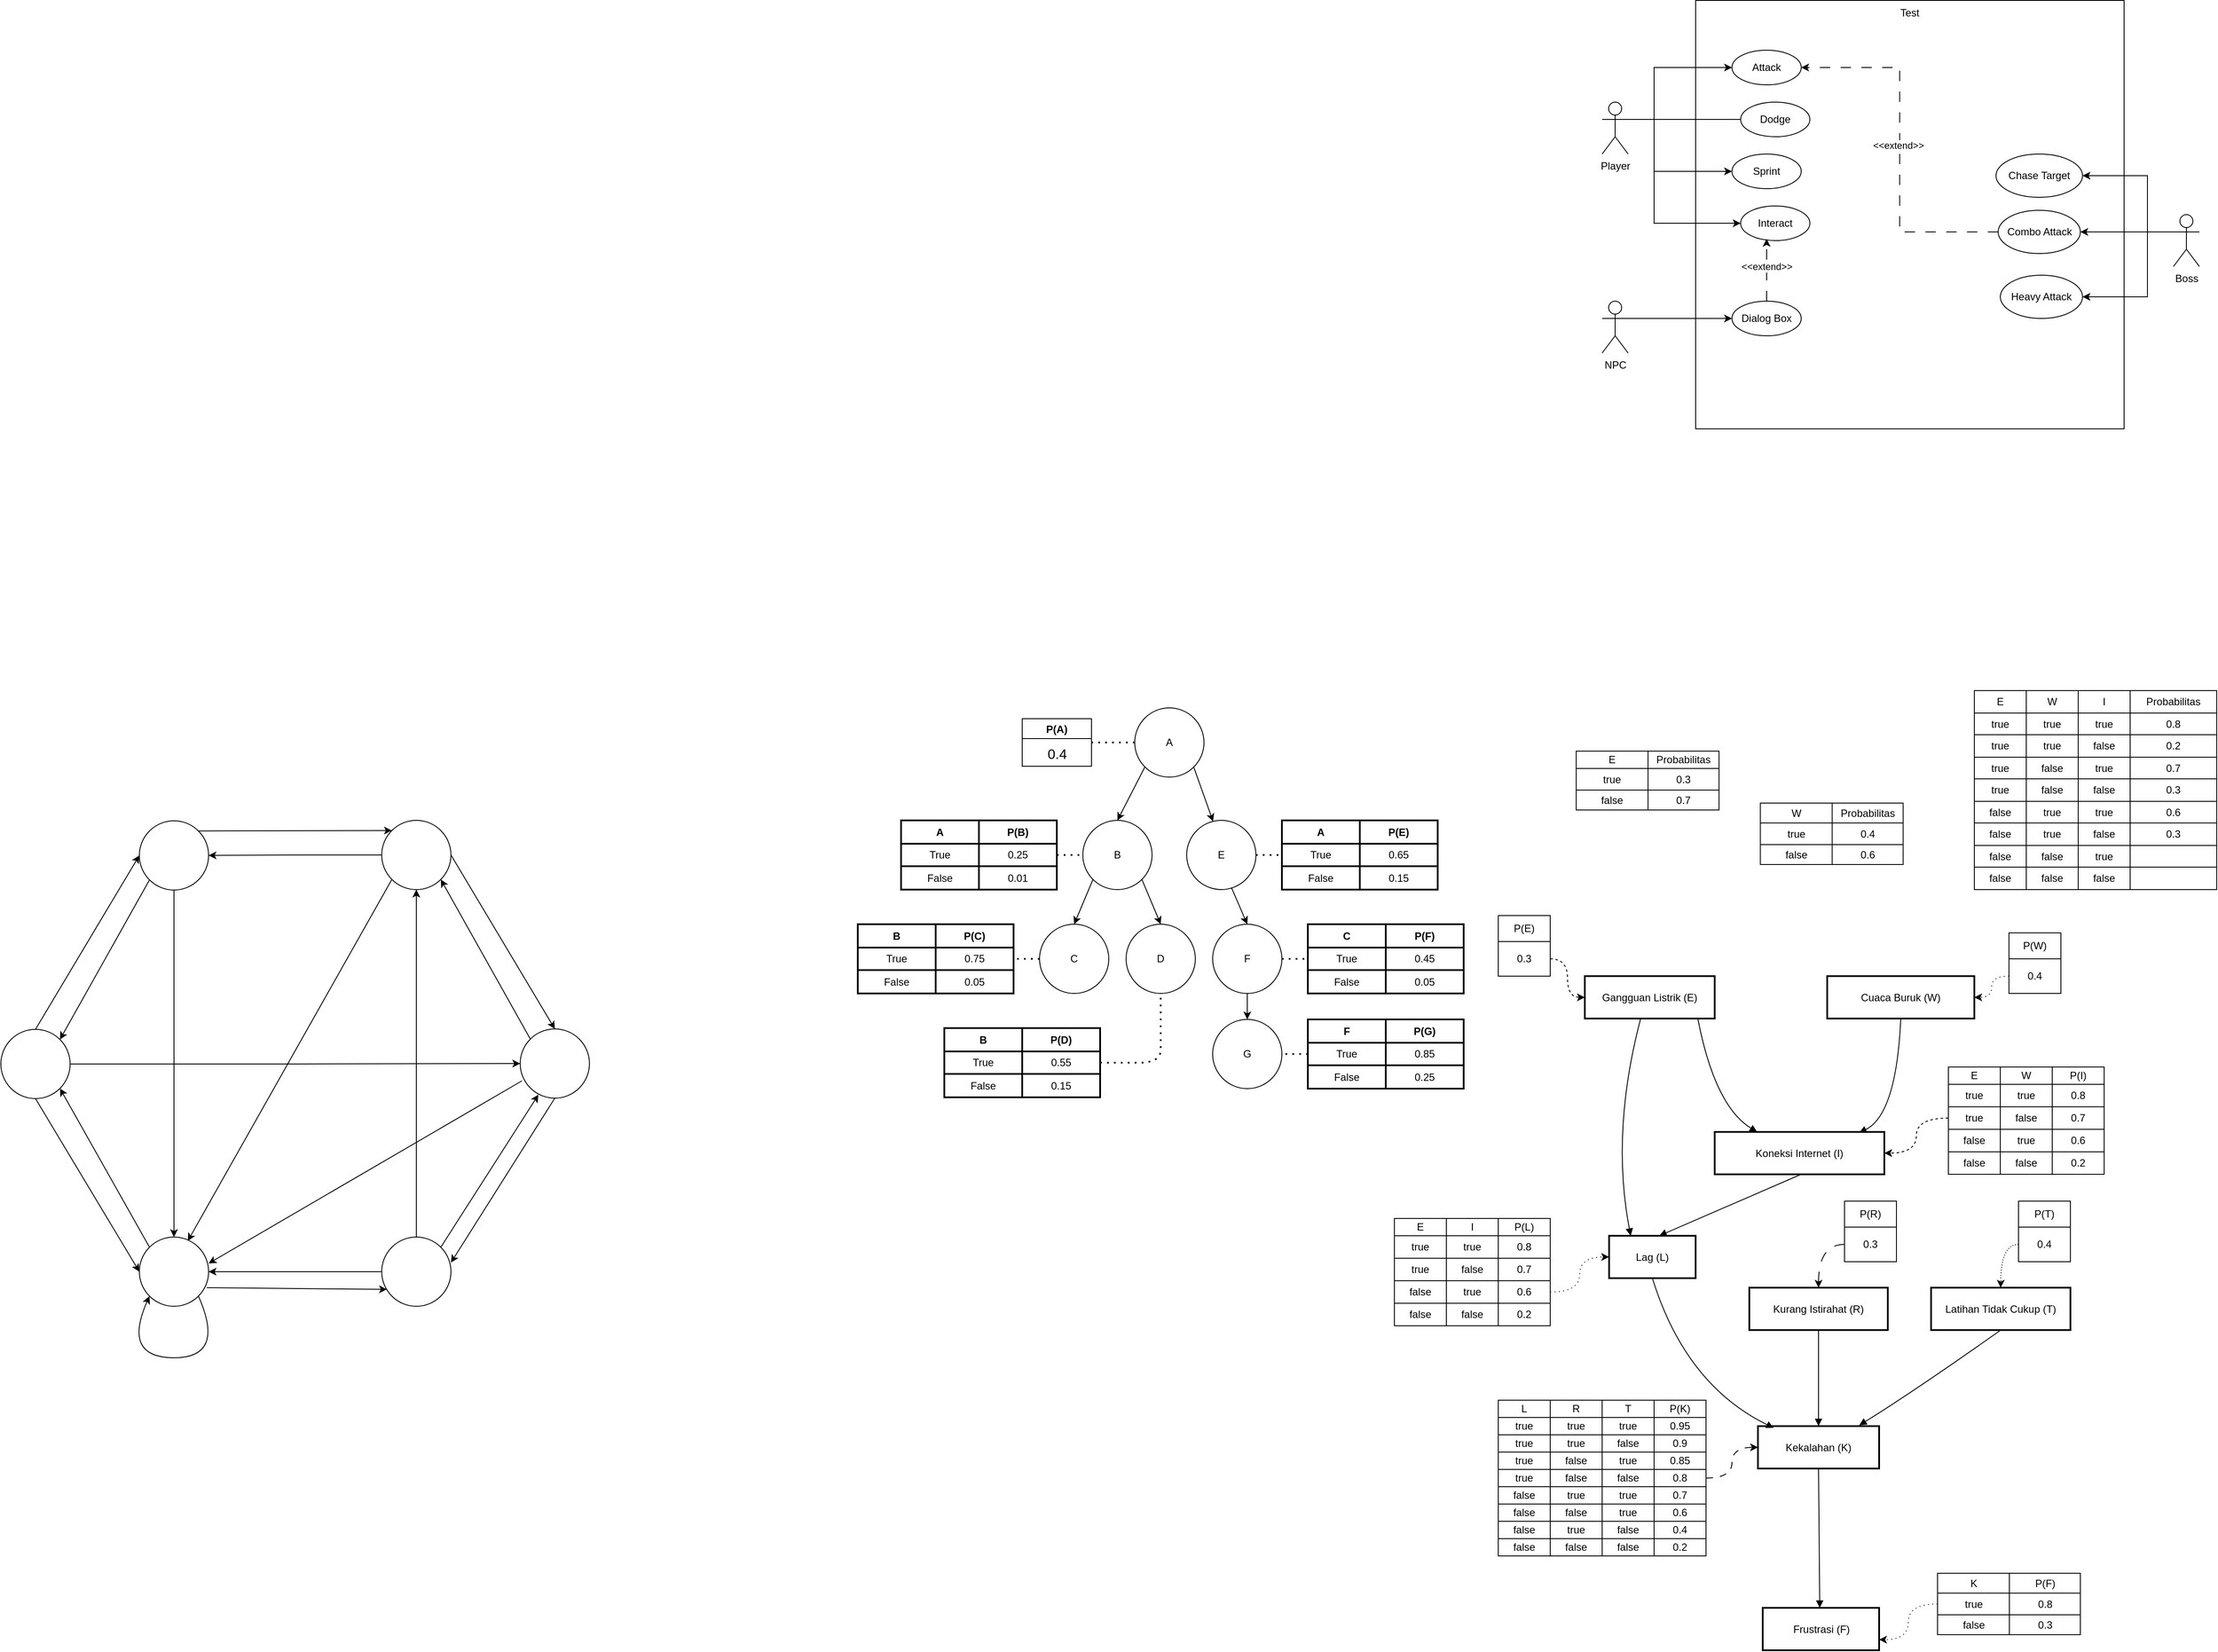 <mxfile version="25.0.3">
  <diagram name="Page-1" id="vkYV8549UYQZ78CjpYFF">
    <mxGraphModel dx="4940" dy="1310" grid="1" gridSize="10" guides="1" tooltips="1" connect="1" arrows="1" fold="1" page="1" pageScale="1" pageWidth="850" pageHeight="1100" math="0" shadow="0">
      <root>
        <mxCell id="0" />
        <mxCell id="1" parent="0" />
        <mxCell id="Dk8m6rx7Y5rghPsr6DhD-1" value="Test" style="whiteSpace=wrap;html=1;aspect=fixed;fillColor=#FFFFFF;verticalAlign=top;" parent="1" vertex="1">
          <mxGeometry x="178" y="282.5" width="495" height="495" as="geometry" />
        </mxCell>
        <mxCell id="Dk8m6rx7Y5rghPsr6DhD-28" style="edgeStyle=orthogonalEdgeStyle;rounded=0;orthogonalLoop=1;jettySize=auto;html=1;exitX=0;exitY=0.5;exitDx=0;exitDy=0;entryX=0;entryY=0.5;entryDx=0;entryDy=0;" parent="1" source="Dk8m6rx7Y5rghPsr6DhD-7" target="Dk8m6rx7Y5rghPsr6DhD-6" edge="1">
          <mxGeometry relative="1" as="geometry">
            <Array as="points">
              <mxPoint x="130" y="420" />
              <mxPoint x="130" y="360" />
            </Array>
          </mxGeometry>
        </mxCell>
        <mxCell id="Dk8m6rx7Y5rghPsr6DhD-29" style="edgeStyle=orthogonalEdgeStyle;rounded=0;orthogonalLoop=1;jettySize=auto;html=1;exitX=1;exitY=0.333;exitDx=0;exitDy=0;exitPerimeter=0;entryX=0;entryY=0.5;entryDx=0;entryDy=0;" parent="1" source="Dk8m6rx7Y5rghPsr6DhD-2" target="Dk8m6rx7Y5rghPsr6DhD-8" edge="1">
          <mxGeometry relative="1" as="geometry">
            <Array as="points">
              <mxPoint x="130" y="480" />
            </Array>
          </mxGeometry>
        </mxCell>
        <mxCell id="Dk8m6rx7Y5rghPsr6DhD-36" style="edgeStyle=orthogonalEdgeStyle;rounded=0;orthogonalLoop=1;jettySize=auto;html=1;exitX=1;exitY=0.333;exitDx=0;exitDy=0;exitPerimeter=0;entryX=0;entryY=0.5;entryDx=0;entryDy=0;" parent="1" source="Dk8m6rx7Y5rghPsr6DhD-2" target="Dk8m6rx7Y5rghPsr6DhD-9" edge="1">
          <mxGeometry relative="1" as="geometry">
            <Array as="points">
              <mxPoint x="130" y="420" />
              <mxPoint x="130" y="540" />
            </Array>
          </mxGeometry>
        </mxCell>
        <mxCell id="Dk8m6rx7Y5rghPsr6DhD-2" value="Player" style="shape=umlActor;verticalLabelPosition=bottom;verticalAlign=top;html=1;outlineConnect=0;" parent="1" vertex="1">
          <mxGeometry x="70" y="400" width="30" height="60" as="geometry" />
        </mxCell>
        <mxCell id="Dk8m6rx7Y5rghPsr6DhD-32" style="edgeStyle=orthogonalEdgeStyle;rounded=0;orthogonalLoop=1;jettySize=auto;html=1;exitX=1;exitY=0.333;exitDx=0;exitDy=0;exitPerimeter=0;entryX=0;entryY=0.5;entryDx=0;entryDy=0;" parent="1" source="Dk8m6rx7Y5rghPsr6DhD-3" target="Dk8m6rx7Y5rghPsr6DhD-10" edge="1">
          <mxGeometry relative="1" as="geometry" />
        </mxCell>
        <mxCell id="Dk8m6rx7Y5rghPsr6DhD-3" value="NPC" style="shape=umlActor;verticalLabelPosition=bottom;verticalAlign=top;html=1;outlineConnect=0;" parent="1" vertex="1">
          <mxGeometry x="70" y="630" width="30" height="60" as="geometry" />
        </mxCell>
        <mxCell id="Dk8m6rx7Y5rghPsr6DhD-39" style="edgeStyle=orthogonalEdgeStyle;rounded=0;orthogonalLoop=1;jettySize=auto;html=1;exitX=0;exitY=0.333;exitDx=0;exitDy=0;exitPerimeter=0;entryX=1;entryY=0.5;entryDx=0;entryDy=0;" parent="1" source="Dk8m6rx7Y5rghPsr6DhD-4" target="Dk8m6rx7Y5rghPsr6DhD-12" edge="1">
          <mxGeometry relative="1" as="geometry">
            <Array as="points">
              <mxPoint x="700" y="550" />
              <mxPoint x="700" y="485" />
            </Array>
          </mxGeometry>
        </mxCell>
        <mxCell id="Dk8m6rx7Y5rghPsr6DhD-40" style="edgeStyle=orthogonalEdgeStyle;rounded=0;orthogonalLoop=1;jettySize=auto;html=1;exitX=0;exitY=0.333;exitDx=0;exitDy=0;exitPerimeter=0;entryX=1;entryY=0.5;entryDx=0;entryDy=0;" parent="1" source="Dk8m6rx7Y5rghPsr6DhD-4" target="Dk8m6rx7Y5rghPsr6DhD-13" edge="1">
          <mxGeometry relative="1" as="geometry" />
        </mxCell>
        <mxCell id="Dk8m6rx7Y5rghPsr6DhD-41" style="edgeStyle=orthogonalEdgeStyle;rounded=0;orthogonalLoop=1;jettySize=auto;html=1;exitX=0;exitY=0.333;exitDx=0;exitDy=0;exitPerimeter=0;entryX=1;entryY=0.5;entryDx=0;entryDy=0;" parent="1" source="Dk8m6rx7Y5rghPsr6DhD-4" target="Dk8m6rx7Y5rghPsr6DhD-14" edge="1">
          <mxGeometry relative="1" as="geometry">
            <Array as="points">
              <mxPoint x="700" y="550" />
              <mxPoint x="700" y="625" />
            </Array>
          </mxGeometry>
        </mxCell>
        <mxCell id="Dk8m6rx7Y5rghPsr6DhD-4" value="Boss" style="shape=umlActor;verticalLabelPosition=bottom;verticalAlign=top;html=1;outlineConnect=0;" parent="1" vertex="1">
          <mxGeometry x="730" y="530" width="30" height="60" as="geometry" />
        </mxCell>
        <mxCell id="Dk8m6rx7Y5rghPsr6DhD-6" value="Attack" style="ellipse;whiteSpace=wrap;html=1;" parent="1" vertex="1">
          <mxGeometry x="220" y="340" width="80" height="40" as="geometry" />
        </mxCell>
        <mxCell id="Dk8m6rx7Y5rghPsr6DhD-7" value="Dodge" style="ellipse;whiteSpace=wrap;html=1;" parent="1" vertex="1">
          <mxGeometry x="230" y="400" width="80" height="40" as="geometry" />
        </mxCell>
        <mxCell id="Dk8m6rx7Y5rghPsr6DhD-8" value="Sprint" style="ellipse;whiteSpace=wrap;html=1;" parent="1" vertex="1">
          <mxGeometry x="220" y="460" width="80" height="40" as="geometry" />
        </mxCell>
        <mxCell id="Dk8m6rx7Y5rghPsr6DhD-9" value="Interact" style="ellipse;whiteSpace=wrap;html=1;" parent="1" vertex="1">
          <mxGeometry x="230" y="520" width="80" height="40" as="geometry" />
        </mxCell>
        <mxCell id="Dk8m6rx7Y5rghPsr6DhD-10" value="Dialog Box" style="ellipse;whiteSpace=wrap;html=1;" parent="1" vertex="1">
          <mxGeometry x="220" y="630" width="80" height="40" as="geometry" />
        </mxCell>
        <mxCell id="Dk8m6rx7Y5rghPsr6DhD-12" value="Chase Target" style="ellipse;whiteSpace=wrap;html=1;" parent="1" vertex="1">
          <mxGeometry x="525" y="460" width="100" height="50" as="geometry" />
        </mxCell>
        <mxCell id="Dk8m6rx7Y5rghPsr6DhD-33" style="edgeStyle=orthogonalEdgeStyle;rounded=0;orthogonalLoop=1;jettySize=auto;html=1;exitX=0;exitY=0.5;exitDx=0;exitDy=0;entryX=1;entryY=0.5;entryDx=0;entryDy=0;dashed=1;dashPattern=12 12;" parent="1" source="Dk8m6rx7Y5rghPsr6DhD-13" target="Dk8m6rx7Y5rghPsr6DhD-6" edge="1">
          <mxGeometry relative="1" as="geometry" />
        </mxCell>
        <mxCell id="Dk8m6rx7Y5rghPsr6DhD-35" value="&amp;lt;&amp;lt;extend&amp;gt;&amp;gt;" style="edgeLabel;html=1;align=center;verticalAlign=middle;resizable=0;points=[];" parent="Dk8m6rx7Y5rghPsr6DhD-33" vertex="1" connectable="0">
          <mxGeometry x="0.278" y="2" relative="1" as="geometry">
            <mxPoint y="53" as="offset" />
          </mxGeometry>
        </mxCell>
        <mxCell id="Dk8m6rx7Y5rghPsr6DhD-13" value="Combo Attack" style="ellipse;whiteSpace=wrap;html=1;" parent="1" vertex="1">
          <mxGeometry x="527.5" y="525" width="95" height="50" as="geometry" />
        </mxCell>
        <mxCell id="Dk8m6rx7Y5rghPsr6DhD-14" value="Heavy Attack" style="ellipse;whiteSpace=wrap;html=1;" parent="1" vertex="1">
          <mxGeometry x="530" y="600" width="95" height="50" as="geometry" />
        </mxCell>
        <mxCell id="Dk8m6rx7Y5rghPsr6DhD-37" style="edgeStyle=orthogonalEdgeStyle;rounded=0;orthogonalLoop=1;jettySize=auto;html=1;exitX=0.5;exitY=0;exitDx=0;exitDy=0;entryX=0.375;entryY=0.95;entryDx=0;entryDy=0;entryPerimeter=0;dashed=1;dashPattern=12 12;" parent="1" source="Dk8m6rx7Y5rghPsr6DhD-10" target="Dk8m6rx7Y5rghPsr6DhD-9" edge="1">
          <mxGeometry relative="1" as="geometry" />
        </mxCell>
        <mxCell id="Dk8m6rx7Y5rghPsr6DhD-38" value="&amp;lt;&amp;lt;extend&amp;gt;&amp;gt;" style="edgeLabel;html=1;align=center;verticalAlign=middle;resizable=0;points=[];" parent="Dk8m6rx7Y5rghPsr6DhD-37" vertex="1" connectable="0">
          <mxGeometry x="-0.028" relative="1" as="geometry">
            <mxPoint y="-5" as="offset" />
          </mxGeometry>
        </mxCell>
        <mxCell id="CAmONdcAL_RtEgoEtn1a-14" value="Gangguan Listrik (E)" style="whiteSpace=wrap;strokeWidth=2;" parent="1" vertex="1">
          <mxGeometry x="50" y="1410" width="150" height="49" as="geometry" />
        </mxCell>
        <mxCell id="CAmONdcAL_RtEgoEtn1a-15" value="Koneksi Internet (I)" style="whiteSpace=wrap;strokeWidth=2;" parent="1" vertex="1">
          <mxGeometry x="200" y="1590" width="196" height="49" as="geometry" />
        </mxCell>
        <mxCell id="CAmONdcAL_RtEgoEtn1a-16" value="Cuaca Buruk (W)" style="whiteSpace=wrap;strokeWidth=2;" parent="1" vertex="1">
          <mxGeometry x="330" y="1410" width="170" height="49" as="geometry" />
        </mxCell>
        <mxCell id="CAmONdcAL_RtEgoEtn1a-17" value="Lag (L)" style="whiteSpace=wrap;strokeWidth=2;" parent="1" vertex="1">
          <mxGeometry x="78" y="1710" width="100" height="49" as="geometry" />
        </mxCell>
        <mxCell id="CAmONdcAL_RtEgoEtn1a-18" value="Kekalahan (K)" style="whiteSpace=wrap;strokeWidth=2;" parent="1" vertex="1">
          <mxGeometry x="250" y="1930" width="140" height="49" as="geometry" />
        </mxCell>
        <mxCell id="CAmONdcAL_RtEgoEtn1a-19" value="Kurang Istirahat (R)" style="whiteSpace=wrap;strokeWidth=2;" parent="1" vertex="1">
          <mxGeometry x="240" y="1770" width="160" height="49" as="geometry" />
        </mxCell>
        <mxCell id="CAmONdcAL_RtEgoEtn1a-20" value="Latihan Tidak Cukup (T)" style="whiteSpace=wrap;strokeWidth=2;" parent="1" vertex="1">
          <mxGeometry x="450" y="1770" width="161" height="49" as="geometry" />
        </mxCell>
        <mxCell id="CAmONdcAL_RtEgoEtn1a-21" value="Frustrasi (F)" style="whiteSpace=wrap;strokeWidth=2;" parent="1" vertex="1">
          <mxGeometry x="255.5" y="2140" width="134.5" height="49" as="geometry" />
        </mxCell>
        <mxCell id="CAmONdcAL_RtEgoEtn1a-22" value="" style="curved=1;startArrow=none;endArrow=block;exitX=0.87;exitY=1;entryX=0.25;entryY=0;rounded=0;entryDx=0;entryDy=0;" parent="1" source="CAmONdcAL_RtEgoEtn1a-14" target="CAmONdcAL_RtEgoEtn1a-15" edge="1">
          <mxGeometry relative="1" as="geometry">
            <Array as="points">
              <mxPoint x="200" y="1560" />
            </Array>
          </mxGeometry>
        </mxCell>
        <mxCell id="CAmONdcAL_RtEgoEtn1a-23" value="" style="curved=1;startArrow=none;endArrow=block;exitX=0.5;exitY=1;entryX=0.852;entryY=0.02;rounded=0;entryDx=0;entryDy=0;entryPerimeter=0;" parent="1" source="CAmONdcAL_RtEgoEtn1a-16" target="CAmONdcAL_RtEgoEtn1a-15" edge="1">
          <mxGeometry relative="1" as="geometry">
            <Array as="points">
              <mxPoint x="410" y="1570" />
            </Array>
          </mxGeometry>
        </mxCell>
        <mxCell id="CAmONdcAL_RtEgoEtn1a-24" value="" style="curved=1;startArrow=none;endArrow=block;exitX=0.43;exitY=1;entryX=0.25;entryY=0;rounded=0;entryDx=0;entryDy=0;" parent="1" source="CAmONdcAL_RtEgoEtn1a-14" target="CAmONdcAL_RtEgoEtn1a-17" edge="1">
          <mxGeometry relative="1" as="geometry">
            <Array as="points">
              <mxPoint x="80" y="1590" />
            </Array>
          </mxGeometry>
        </mxCell>
        <mxCell id="CAmONdcAL_RtEgoEtn1a-25" value="" style="curved=1;startArrow=none;endArrow=block;exitX=0.51;exitY=1;entryX=0.58;entryY=0;rounded=0;entryDx=0;entryDy=0;entryPerimeter=0;" parent="1" source="CAmONdcAL_RtEgoEtn1a-15" target="CAmONdcAL_RtEgoEtn1a-17" edge="1">
          <mxGeometry relative="1" as="geometry">
            <Array as="points" />
          </mxGeometry>
        </mxCell>
        <mxCell id="CAmONdcAL_RtEgoEtn1a-26" value="" style="curved=1;startArrow=none;endArrow=block;exitX=0.5;exitY=1;entryX=0.129;entryY=0.041;rounded=0;entryDx=0;entryDy=0;entryPerimeter=0;" parent="1" source="CAmONdcAL_RtEgoEtn1a-17" target="CAmONdcAL_RtEgoEtn1a-18" edge="1">
          <mxGeometry relative="1" as="geometry">
            <Array as="points">
              <mxPoint x="166" y="1882" />
            </Array>
          </mxGeometry>
        </mxCell>
        <mxCell id="CAmONdcAL_RtEgoEtn1a-27" value="" style="curved=1;startArrow=none;endArrow=block;exitX=0.5;exitY=1;entryX=0.5;entryY=0;rounded=0;" parent="1" source="CAmONdcAL_RtEgoEtn1a-19" target="CAmONdcAL_RtEgoEtn1a-18" edge="1">
          <mxGeometry relative="1" as="geometry">
            <Array as="points" />
          </mxGeometry>
        </mxCell>
        <mxCell id="CAmONdcAL_RtEgoEtn1a-28" value="" style="curved=1;startArrow=none;endArrow=block;exitX=0.5;exitY=1;entryX=0.836;entryY=-0.02;rounded=0;entryDx=0;entryDy=0;entryPerimeter=0;" parent="1" source="CAmONdcAL_RtEgoEtn1a-20" target="CAmONdcAL_RtEgoEtn1a-18" edge="1">
          <mxGeometry relative="1" as="geometry">
            <Array as="points">
              <mxPoint x="430" y="1890" />
            </Array>
          </mxGeometry>
        </mxCell>
        <mxCell id="CAmONdcAL_RtEgoEtn1a-29" value="" style="curved=1;startArrow=none;endArrow=block;exitX=0.5;exitY=1;entryX=0.49;entryY=0;rounded=0;" parent="1" source="CAmONdcAL_RtEgoEtn1a-18" target="CAmONdcAL_RtEgoEtn1a-21" edge="1">
          <mxGeometry relative="1" as="geometry">
            <Array as="points" />
          </mxGeometry>
        </mxCell>
        <mxCell id="CAmONdcAL_RtEgoEtn1a-52" value="" style="shape=table;startSize=0;container=1;collapsible=0;childLayout=tableLayout;" parent="1" vertex="1">
          <mxGeometry x="40" y="1150" width="165" height="68" as="geometry" />
        </mxCell>
        <mxCell id="CAmONdcAL_RtEgoEtn1a-53" value="" style="shape=tableRow;horizontal=0;startSize=0;swimlaneHead=0;swimlaneBody=0;strokeColor=inherit;top=0;left=0;bottom=0;right=0;collapsible=0;dropTarget=0;fillColor=none;points=[[0,0.5],[1,0.5]];portConstraint=eastwest;" parent="CAmONdcAL_RtEgoEtn1a-52" vertex="1">
          <mxGeometry width="165" height="20" as="geometry" />
        </mxCell>
        <mxCell id="CAmONdcAL_RtEgoEtn1a-54" value="E" style="shape=partialRectangle;html=1;whiteSpace=wrap;connectable=0;strokeColor=inherit;overflow=hidden;fillColor=none;top=0;left=0;bottom=0;right=0;pointerEvents=1;" parent="CAmONdcAL_RtEgoEtn1a-53" vertex="1">
          <mxGeometry width="83" height="20" as="geometry">
            <mxRectangle width="83" height="20" as="alternateBounds" />
          </mxGeometry>
        </mxCell>
        <mxCell id="CAmONdcAL_RtEgoEtn1a-55" value="Probabilitas" style="shape=partialRectangle;html=1;whiteSpace=wrap;connectable=0;strokeColor=inherit;overflow=hidden;fillColor=none;top=0;left=0;bottom=0;right=0;pointerEvents=1;" parent="CAmONdcAL_RtEgoEtn1a-53" vertex="1">
          <mxGeometry x="83" width="82" height="20" as="geometry">
            <mxRectangle width="82" height="20" as="alternateBounds" />
          </mxGeometry>
        </mxCell>
        <mxCell id="CAmONdcAL_RtEgoEtn1a-56" value="" style="shape=tableRow;horizontal=0;startSize=0;swimlaneHead=0;swimlaneBody=0;strokeColor=inherit;top=0;left=0;bottom=0;right=0;collapsible=0;dropTarget=0;fillColor=none;points=[[0,0.5],[1,0.5]];portConstraint=eastwest;" parent="CAmONdcAL_RtEgoEtn1a-52" vertex="1">
          <mxGeometry y="20" width="165" height="25" as="geometry" />
        </mxCell>
        <mxCell id="CAmONdcAL_RtEgoEtn1a-57" value="true" style="shape=partialRectangle;html=1;whiteSpace=wrap;connectable=0;strokeColor=inherit;overflow=hidden;fillColor=none;top=0;left=0;bottom=0;right=0;pointerEvents=1;" parent="CAmONdcAL_RtEgoEtn1a-56" vertex="1">
          <mxGeometry width="83" height="25" as="geometry">
            <mxRectangle width="83" height="25" as="alternateBounds" />
          </mxGeometry>
        </mxCell>
        <mxCell id="CAmONdcAL_RtEgoEtn1a-58" value="0.3" style="shape=partialRectangle;html=1;whiteSpace=wrap;connectable=0;strokeColor=inherit;overflow=hidden;fillColor=none;top=0;left=0;bottom=0;right=0;pointerEvents=1;" parent="CAmONdcAL_RtEgoEtn1a-56" vertex="1">
          <mxGeometry x="83" width="82" height="25" as="geometry">
            <mxRectangle width="82" height="25" as="alternateBounds" />
          </mxGeometry>
        </mxCell>
        <mxCell id="CAmONdcAL_RtEgoEtn1a-59" value="" style="shape=tableRow;horizontal=0;startSize=0;swimlaneHead=0;swimlaneBody=0;strokeColor=inherit;top=0;left=0;bottom=0;right=0;collapsible=0;dropTarget=0;fillColor=none;points=[[0,0.5],[1,0.5]];portConstraint=eastwest;" parent="CAmONdcAL_RtEgoEtn1a-52" vertex="1">
          <mxGeometry y="45" width="165" height="23" as="geometry" />
        </mxCell>
        <mxCell id="CAmONdcAL_RtEgoEtn1a-60" value="false" style="shape=partialRectangle;html=1;whiteSpace=wrap;connectable=0;strokeColor=inherit;overflow=hidden;fillColor=none;top=0;left=0;bottom=0;right=0;pointerEvents=1;" parent="CAmONdcAL_RtEgoEtn1a-59" vertex="1">
          <mxGeometry width="83" height="23" as="geometry">
            <mxRectangle width="83" height="23" as="alternateBounds" />
          </mxGeometry>
        </mxCell>
        <mxCell id="CAmONdcAL_RtEgoEtn1a-61" value="0.7" style="shape=partialRectangle;html=1;whiteSpace=wrap;connectable=0;strokeColor=inherit;overflow=hidden;fillColor=none;top=0;left=0;bottom=0;right=0;pointerEvents=1;" parent="CAmONdcAL_RtEgoEtn1a-59" vertex="1">
          <mxGeometry x="83" width="82" height="23" as="geometry">
            <mxRectangle width="82" height="23" as="alternateBounds" />
          </mxGeometry>
        </mxCell>
        <mxCell id="CAmONdcAL_RtEgoEtn1a-62" value="" style="shape=table;startSize=0;container=1;collapsible=0;childLayout=tableLayout;" parent="1" vertex="1">
          <mxGeometry x="252.75" y="1210" width="165" height="71" as="geometry" />
        </mxCell>
        <mxCell id="CAmONdcAL_RtEgoEtn1a-63" value="" style="shape=tableRow;horizontal=0;startSize=0;swimlaneHead=0;swimlaneBody=0;strokeColor=inherit;top=0;left=0;bottom=0;right=0;collapsible=0;dropTarget=0;fillColor=none;points=[[0,0.5],[1,0.5]];portConstraint=eastwest;" parent="CAmONdcAL_RtEgoEtn1a-62" vertex="1">
          <mxGeometry width="165" height="23" as="geometry" />
        </mxCell>
        <mxCell id="CAmONdcAL_RtEgoEtn1a-64" value="W" style="shape=partialRectangle;html=1;whiteSpace=wrap;connectable=0;strokeColor=inherit;overflow=hidden;fillColor=none;top=0;left=0;bottom=0;right=0;pointerEvents=1;" parent="CAmONdcAL_RtEgoEtn1a-63" vertex="1">
          <mxGeometry width="83" height="23" as="geometry">
            <mxRectangle width="83" height="23" as="alternateBounds" />
          </mxGeometry>
        </mxCell>
        <mxCell id="CAmONdcAL_RtEgoEtn1a-65" value="Probabilitas" style="shape=partialRectangle;html=1;whiteSpace=wrap;connectable=0;strokeColor=inherit;overflow=hidden;fillColor=none;top=0;left=0;bottom=0;right=0;pointerEvents=1;" parent="CAmONdcAL_RtEgoEtn1a-63" vertex="1">
          <mxGeometry x="83" width="82" height="23" as="geometry">
            <mxRectangle width="82" height="23" as="alternateBounds" />
          </mxGeometry>
        </mxCell>
        <mxCell id="CAmONdcAL_RtEgoEtn1a-66" value="" style="shape=tableRow;horizontal=0;startSize=0;swimlaneHead=0;swimlaneBody=0;strokeColor=inherit;top=0;left=0;bottom=0;right=0;collapsible=0;dropTarget=0;fillColor=none;points=[[0,0.5],[1,0.5]];portConstraint=eastwest;" parent="CAmONdcAL_RtEgoEtn1a-62" vertex="1">
          <mxGeometry y="23" width="165" height="25" as="geometry" />
        </mxCell>
        <mxCell id="CAmONdcAL_RtEgoEtn1a-67" value="true" style="shape=partialRectangle;html=1;whiteSpace=wrap;connectable=0;strokeColor=inherit;overflow=hidden;fillColor=none;top=0;left=0;bottom=0;right=0;pointerEvents=1;" parent="CAmONdcAL_RtEgoEtn1a-66" vertex="1">
          <mxGeometry width="83" height="25" as="geometry">
            <mxRectangle width="83" height="25" as="alternateBounds" />
          </mxGeometry>
        </mxCell>
        <mxCell id="CAmONdcAL_RtEgoEtn1a-68" value="0.4" style="shape=partialRectangle;html=1;whiteSpace=wrap;connectable=0;strokeColor=inherit;overflow=hidden;fillColor=none;top=0;left=0;bottom=0;right=0;pointerEvents=1;" parent="CAmONdcAL_RtEgoEtn1a-66" vertex="1">
          <mxGeometry x="83" width="82" height="25" as="geometry">
            <mxRectangle width="82" height="25" as="alternateBounds" />
          </mxGeometry>
        </mxCell>
        <mxCell id="CAmONdcAL_RtEgoEtn1a-69" value="" style="shape=tableRow;horizontal=0;startSize=0;swimlaneHead=0;swimlaneBody=0;strokeColor=inherit;top=0;left=0;bottom=0;right=0;collapsible=0;dropTarget=0;fillColor=none;points=[[0,0.5],[1,0.5]];portConstraint=eastwest;" parent="CAmONdcAL_RtEgoEtn1a-62" vertex="1">
          <mxGeometry y="48" width="165" height="23" as="geometry" />
        </mxCell>
        <mxCell id="CAmONdcAL_RtEgoEtn1a-70" value="false" style="shape=partialRectangle;html=1;whiteSpace=wrap;connectable=0;strokeColor=inherit;overflow=hidden;fillColor=none;top=0;left=0;bottom=0;right=0;pointerEvents=1;" parent="CAmONdcAL_RtEgoEtn1a-69" vertex="1">
          <mxGeometry width="83" height="23" as="geometry">
            <mxRectangle width="83" height="23" as="alternateBounds" />
          </mxGeometry>
        </mxCell>
        <mxCell id="CAmONdcAL_RtEgoEtn1a-71" value="0.6" style="shape=partialRectangle;html=1;whiteSpace=wrap;connectable=0;strokeColor=inherit;overflow=hidden;fillColor=none;top=0;left=0;bottom=0;right=0;pointerEvents=1;" parent="CAmONdcAL_RtEgoEtn1a-69" vertex="1">
          <mxGeometry x="83" width="82" height="23" as="geometry">
            <mxRectangle width="82" height="23" as="alternateBounds" />
          </mxGeometry>
        </mxCell>
        <mxCell id="CAmONdcAL_RtEgoEtn1a-82" value="" style="shape=table;startSize=0;container=1;collapsible=0;childLayout=tableLayout;" parent="1" vertex="1">
          <mxGeometry x="500" y="1080" width="280" height="230" as="geometry" />
        </mxCell>
        <mxCell id="CAmONdcAL_RtEgoEtn1a-83" value="" style="shape=tableRow;horizontal=0;startSize=0;swimlaneHead=0;swimlaneBody=0;strokeColor=inherit;top=0;left=0;bottom=0;right=0;collapsible=0;dropTarget=0;fillColor=none;points=[[0,0.5],[1,0.5]];portConstraint=eastwest;" parent="CAmONdcAL_RtEgoEtn1a-82" vertex="1">
          <mxGeometry width="280" height="26" as="geometry" />
        </mxCell>
        <mxCell id="CAmONdcAL_RtEgoEtn1a-84" value="E" style="shape=partialRectangle;html=1;whiteSpace=wrap;connectable=0;strokeColor=inherit;overflow=hidden;fillColor=none;top=0;left=0;bottom=0;right=0;pointerEvents=1;" parent="CAmONdcAL_RtEgoEtn1a-83" vertex="1">
          <mxGeometry width="60" height="26" as="geometry">
            <mxRectangle width="60" height="26" as="alternateBounds" />
          </mxGeometry>
        </mxCell>
        <mxCell id="CAmONdcAL_RtEgoEtn1a-85" value="W" style="shape=partialRectangle;html=1;whiteSpace=wrap;connectable=0;strokeColor=inherit;overflow=hidden;fillColor=none;top=0;left=0;bottom=0;right=0;pointerEvents=1;" parent="CAmONdcAL_RtEgoEtn1a-83" vertex="1">
          <mxGeometry x="60" width="60" height="26" as="geometry">
            <mxRectangle width="60" height="26" as="alternateBounds" />
          </mxGeometry>
        </mxCell>
        <mxCell id="CAmONdcAL_RtEgoEtn1a-86" value="I" style="shape=partialRectangle;html=1;whiteSpace=wrap;connectable=0;strokeColor=inherit;overflow=hidden;fillColor=none;top=0;left=0;bottom=0;right=0;pointerEvents=1;" parent="CAmONdcAL_RtEgoEtn1a-83" vertex="1">
          <mxGeometry x="120" width="60" height="26" as="geometry">
            <mxRectangle width="60" height="26" as="alternateBounds" />
          </mxGeometry>
        </mxCell>
        <mxCell id="CAmONdcAL_RtEgoEtn1a-87" value="Probabilitas" style="shape=partialRectangle;html=1;whiteSpace=wrap;connectable=0;strokeColor=inherit;overflow=hidden;fillColor=none;top=0;left=0;bottom=0;right=0;pointerEvents=1;" parent="CAmONdcAL_RtEgoEtn1a-83" vertex="1">
          <mxGeometry x="180" width="100" height="26" as="geometry">
            <mxRectangle width="100" height="26" as="alternateBounds" />
          </mxGeometry>
        </mxCell>
        <mxCell id="CAmONdcAL_RtEgoEtn1a-88" value="" style="shape=tableRow;horizontal=0;startSize=0;swimlaneHead=0;swimlaneBody=0;strokeColor=inherit;top=0;left=0;bottom=0;right=0;collapsible=0;dropTarget=0;fillColor=none;points=[[0,0.5],[1,0.5]];portConstraint=eastwest;" parent="CAmONdcAL_RtEgoEtn1a-82" vertex="1">
          <mxGeometry y="26" width="280" height="25" as="geometry" />
        </mxCell>
        <mxCell id="CAmONdcAL_RtEgoEtn1a-89" value="true" style="shape=partialRectangle;html=1;whiteSpace=wrap;connectable=0;strokeColor=inherit;overflow=hidden;fillColor=none;top=0;left=0;bottom=0;right=0;pointerEvents=1;" parent="CAmONdcAL_RtEgoEtn1a-88" vertex="1">
          <mxGeometry width="60" height="25" as="geometry">
            <mxRectangle width="60" height="25" as="alternateBounds" />
          </mxGeometry>
        </mxCell>
        <mxCell id="CAmONdcAL_RtEgoEtn1a-90" value="true" style="shape=partialRectangle;html=1;whiteSpace=wrap;connectable=0;strokeColor=inherit;overflow=hidden;fillColor=none;top=0;left=0;bottom=0;right=0;pointerEvents=1;" parent="CAmONdcAL_RtEgoEtn1a-88" vertex="1">
          <mxGeometry x="60" width="60" height="25" as="geometry">
            <mxRectangle width="60" height="25" as="alternateBounds" />
          </mxGeometry>
        </mxCell>
        <mxCell id="CAmONdcAL_RtEgoEtn1a-91" value="true" style="shape=partialRectangle;html=1;whiteSpace=wrap;connectable=0;strokeColor=inherit;overflow=hidden;fillColor=none;top=0;left=0;bottom=0;right=0;pointerEvents=1;" parent="CAmONdcAL_RtEgoEtn1a-88" vertex="1">
          <mxGeometry x="120" width="60" height="25" as="geometry">
            <mxRectangle width="60" height="25" as="alternateBounds" />
          </mxGeometry>
        </mxCell>
        <mxCell id="CAmONdcAL_RtEgoEtn1a-92" value="0.8" style="shape=partialRectangle;html=1;whiteSpace=wrap;connectable=0;strokeColor=inherit;overflow=hidden;fillColor=none;top=0;left=0;bottom=0;right=0;pointerEvents=1;" parent="CAmONdcAL_RtEgoEtn1a-88" vertex="1">
          <mxGeometry x="180" width="100" height="25" as="geometry">
            <mxRectangle width="100" height="25" as="alternateBounds" />
          </mxGeometry>
        </mxCell>
        <mxCell id="CAmONdcAL_RtEgoEtn1a-93" value="" style="shape=tableRow;horizontal=0;startSize=0;swimlaneHead=0;swimlaneBody=0;strokeColor=inherit;top=0;left=0;bottom=0;right=0;collapsible=0;dropTarget=0;fillColor=none;points=[[0,0.5],[1,0.5]];portConstraint=eastwest;" parent="CAmONdcAL_RtEgoEtn1a-82" vertex="1">
          <mxGeometry y="51" width="280" height="26" as="geometry" />
        </mxCell>
        <mxCell id="CAmONdcAL_RtEgoEtn1a-94" value="true" style="shape=partialRectangle;html=1;whiteSpace=wrap;connectable=0;strokeColor=inherit;overflow=hidden;fillColor=none;top=0;left=0;bottom=0;right=0;pointerEvents=1;" parent="CAmONdcAL_RtEgoEtn1a-93" vertex="1">
          <mxGeometry width="60" height="26" as="geometry">
            <mxRectangle width="60" height="26" as="alternateBounds" />
          </mxGeometry>
        </mxCell>
        <mxCell id="CAmONdcAL_RtEgoEtn1a-95" value="true" style="shape=partialRectangle;html=1;whiteSpace=wrap;connectable=0;strokeColor=inherit;overflow=hidden;fillColor=none;top=0;left=0;bottom=0;right=0;pointerEvents=1;" parent="CAmONdcAL_RtEgoEtn1a-93" vertex="1">
          <mxGeometry x="60" width="60" height="26" as="geometry">
            <mxRectangle width="60" height="26" as="alternateBounds" />
          </mxGeometry>
        </mxCell>
        <mxCell id="CAmONdcAL_RtEgoEtn1a-96" value="false" style="shape=partialRectangle;html=1;whiteSpace=wrap;connectable=0;strokeColor=inherit;overflow=hidden;fillColor=none;top=0;left=0;bottom=0;right=0;pointerEvents=1;" parent="CAmONdcAL_RtEgoEtn1a-93" vertex="1">
          <mxGeometry x="120" width="60" height="26" as="geometry">
            <mxRectangle width="60" height="26" as="alternateBounds" />
          </mxGeometry>
        </mxCell>
        <mxCell id="CAmONdcAL_RtEgoEtn1a-97" value="0.2" style="shape=partialRectangle;html=1;whiteSpace=wrap;connectable=0;strokeColor=inherit;overflow=hidden;fillColor=none;top=0;left=0;bottom=0;right=0;pointerEvents=1;" parent="CAmONdcAL_RtEgoEtn1a-93" vertex="1">
          <mxGeometry x="180" width="100" height="26" as="geometry">
            <mxRectangle width="100" height="26" as="alternateBounds" />
          </mxGeometry>
        </mxCell>
        <mxCell id="CAmONdcAL_RtEgoEtn1a-98" value="" style="shape=tableRow;horizontal=0;startSize=0;swimlaneHead=0;swimlaneBody=0;strokeColor=inherit;top=0;left=0;bottom=0;right=0;collapsible=0;dropTarget=0;fillColor=none;points=[[0,0.5],[1,0.5]];portConstraint=eastwest;" parent="CAmONdcAL_RtEgoEtn1a-82" vertex="1">
          <mxGeometry y="77" width="280" height="25" as="geometry" />
        </mxCell>
        <mxCell id="CAmONdcAL_RtEgoEtn1a-99" value="true" style="shape=partialRectangle;html=1;whiteSpace=wrap;connectable=0;strokeColor=inherit;overflow=hidden;fillColor=none;top=0;left=0;bottom=0;right=0;pointerEvents=1;" parent="CAmONdcAL_RtEgoEtn1a-98" vertex="1">
          <mxGeometry width="60" height="25" as="geometry">
            <mxRectangle width="60" height="25" as="alternateBounds" />
          </mxGeometry>
        </mxCell>
        <mxCell id="CAmONdcAL_RtEgoEtn1a-100" value="false" style="shape=partialRectangle;html=1;whiteSpace=wrap;connectable=0;strokeColor=inherit;overflow=hidden;fillColor=none;top=0;left=0;bottom=0;right=0;pointerEvents=1;" parent="CAmONdcAL_RtEgoEtn1a-98" vertex="1">
          <mxGeometry x="60" width="60" height="25" as="geometry">
            <mxRectangle width="60" height="25" as="alternateBounds" />
          </mxGeometry>
        </mxCell>
        <mxCell id="CAmONdcAL_RtEgoEtn1a-101" value="true" style="shape=partialRectangle;html=1;whiteSpace=wrap;connectable=0;strokeColor=inherit;overflow=hidden;fillColor=none;top=0;left=0;bottom=0;right=0;pointerEvents=1;" parent="CAmONdcAL_RtEgoEtn1a-98" vertex="1">
          <mxGeometry x="120" width="60" height="25" as="geometry">
            <mxRectangle width="60" height="25" as="alternateBounds" />
          </mxGeometry>
        </mxCell>
        <mxCell id="CAmONdcAL_RtEgoEtn1a-102" value="0.7" style="shape=partialRectangle;html=1;whiteSpace=wrap;connectable=0;strokeColor=inherit;overflow=hidden;fillColor=none;top=0;left=0;bottom=0;right=0;pointerEvents=1;" parent="CAmONdcAL_RtEgoEtn1a-98" vertex="1">
          <mxGeometry x="180" width="100" height="25" as="geometry">
            <mxRectangle width="100" height="25" as="alternateBounds" />
          </mxGeometry>
        </mxCell>
        <mxCell id="CAmONdcAL_RtEgoEtn1a-103" value="" style="shape=tableRow;horizontal=0;startSize=0;swimlaneHead=0;swimlaneBody=0;strokeColor=inherit;top=0;left=0;bottom=0;right=0;collapsible=0;dropTarget=0;fillColor=none;points=[[0,0.5],[1,0.5]];portConstraint=eastwest;" parent="CAmONdcAL_RtEgoEtn1a-82" vertex="1">
          <mxGeometry y="102" width="280" height="26" as="geometry" />
        </mxCell>
        <mxCell id="CAmONdcAL_RtEgoEtn1a-104" value="true" style="shape=partialRectangle;html=1;whiteSpace=wrap;connectable=0;strokeColor=inherit;overflow=hidden;fillColor=none;top=0;left=0;bottom=0;right=0;pointerEvents=1;" parent="CAmONdcAL_RtEgoEtn1a-103" vertex="1">
          <mxGeometry width="60" height="26" as="geometry">
            <mxRectangle width="60" height="26" as="alternateBounds" />
          </mxGeometry>
        </mxCell>
        <mxCell id="CAmONdcAL_RtEgoEtn1a-105" value="false" style="shape=partialRectangle;html=1;whiteSpace=wrap;connectable=0;strokeColor=inherit;overflow=hidden;fillColor=none;top=0;left=0;bottom=0;right=0;pointerEvents=1;" parent="CAmONdcAL_RtEgoEtn1a-103" vertex="1">
          <mxGeometry x="60" width="60" height="26" as="geometry">
            <mxRectangle width="60" height="26" as="alternateBounds" />
          </mxGeometry>
        </mxCell>
        <mxCell id="CAmONdcAL_RtEgoEtn1a-106" value="false" style="shape=partialRectangle;html=1;whiteSpace=wrap;connectable=0;strokeColor=inherit;overflow=hidden;fillColor=none;top=0;left=0;bottom=0;right=0;pointerEvents=1;" parent="CAmONdcAL_RtEgoEtn1a-103" vertex="1">
          <mxGeometry x="120" width="60" height="26" as="geometry">
            <mxRectangle width="60" height="26" as="alternateBounds" />
          </mxGeometry>
        </mxCell>
        <mxCell id="CAmONdcAL_RtEgoEtn1a-107" value="0.3" style="shape=partialRectangle;html=1;whiteSpace=wrap;connectable=0;strokeColor=inherit;overflow=hidden;fillColor=none;top=0;left=0;bottom=0;right=0;pointerEvents=1;" parent="CAmONdcAL_RtEgoEtn1a-103" vertex="1">
          <mxGeometry x="180" width="100" height="26" as="geometry">
            <mxRectangle width="100" height="26" as="alternateBounds" />
          </mxGeometry>
        </mxCell>
        <mxCell id="CAmONdcAL_RtEgoEtn1a-108" value="" style="shape=tableRow;horizontal=0;startSize=0;swimlaneHead=0;swimlaneBody=0;strokeColor=inherit;top=0;left=0;bottom=0;right=0;collapsible=0;dropTarget=0;fillColor=none;points=[[0,0.5],[1,0.5]];portConstraint=eastwest;" parent="CAmONdcAL_RtEgoEtn1a-82" vertex="1">
          <mxGeometry y="128" width="280" height="25" as="geometry" />
        </mxCell>
        <mxCell id="CAmONdcAL_RtEgoEtn1a-109" value="false" style="shape=partialRectangle;html=1;whiteSpace=wrap;connectable=0;strokeColor=inherit;overflow=hidden;fillColor=none;top=0;left=0;bottom=0;right=0;pointerEvents=1;" parent="CAmONdcAL_RtEgoEtn1a-108" vertex="1">
          <mxGeometry width="60" height="25" as="geometry">
            <mxRectangle width="60" height="25" as="alternateBounds" />
          </mxGeometry>
        </mxCell>
        <mxCell id="CAmONdcAL_RtEgoEtn1a-110" value="true" style="shape=partialRectangle;html=1;whiteSpace=wrap;connectable=0;strokeColor=inherit;overflow=hidden;fillColor=none;top=0;left=0;bottom=0;right=0;pointerEvents=1;" parent="CAmONdcAL_RtEgoEtn1a-108" vertex="1">
          <mxGeometry x="60" width="60" height="25" as="geometry">
            <mxRectangle width="60" height="25" as="alternateBounds" />
          </mxGeometry>
        </mxCell>
        <mxCell id="CAmONdcAL_RtEgoEtn1a-111" value="true" style="shape=partialRectangle;html=1;whiteSpace=wrap;connectable=0;strokeColor=inherit;overflow=hidden;fillColor=none;top=0;left=0;bottom=0;right=0;pointerEvents=1;" parent="CAmONdcAL_RtEgoEtn1a-108" vertex="1">
          <mxGeometry x="120" width="60" height="25" as="geometry">
            <mxRectangle width="60" height="25" as="alternateBounds" />
          </mxGeometry>
        </mxCell>
        <mxCell id="CAmONdcAL_RtEgoEtn1a-112" value="0.6" style="shape=partialRectangle;html=1;whiteSpace=wrap;connectable=0;strokeColor=inherit;overflow=hidden;fillColor=none;top=0;left=0;bottom=0;right=0;pointerEvents=1;" parent="CAmONdcAL_RtEgoEtn1a-108" vertex="1">
          <mxGeometry x="180" width="100" height="25" as="geometry">
            <mxRectangle width="100" height="25" as="alternateBounds" />
          </mxGeometry>
        </mxCell>
        <mxCell id="CAmONdcAL_RtEgoEtn1a-113" value="" style="shape=tableRow;horizontal=0;startSize=0;swimlaneHead=0;swimlaneBody=0;strokeColor=inherit;top=0;left=0;bottom=0;right=0;collapsible=0;dropTarget=0;fillColor=none;points=[[0,0.5],[1,0.5]];portConstraint=eastwest;" parent="CAmONdcAL_RtEgoEtn1a-82" vertex="1">
          <mxGeometry y="153" width="280" height="26" as="geometry" />
        </mxCell>
        <mxCell id="CAmONdcAL_RtEgoEtn1a-114" value="false" style="shape=partialRectangle;html=1;whiteSpace=wrap;connectable=0;strokeColor=inherit;overflow=hidden;fillColor=none;top=0;left=0;bottom=0;right=0;pointerEvents=1;" parent="CAmONdcAL_RtEgoEtn1a-113" vertex="1">
          <mxGeometry width="60" height="26" as="geometry">
            <mxRectangle width="60" height="26" as="alternateBounds" />
          </mxGeometry>
        </mxCell>
        <mxCell id="CAmONdcAL_RtEgoEtn1a-115" value="true" style="shape=partialRectangle;html=1;whiteSpace=wrap;connectable=0;strokeColor=inherit;overflow=hidden;fillColor=none;top=0;left=0;bottom=0;right=0;pointerEvents=1;" parent="CAmONdcAL_RtEgoEtn1a-113" vertex="1">
          <mxGeometry x="60" width="60" height="26" as="geometry">
            <mxRectangle width="60" height="26" as="alternateBounds" />
          </mxGeometry>
        </mxCell>
        <mxCell id="CAmONdcAL_RtEgoEtn1a-116" value="false" style="shape=partialRectangle;html=1;whiteSpace=wrap;connectable=0;strokeColor=inherit;overflow=hidden;fillColor=none;top=0;left=0;bottom=0;right=0;pointerEvents=1;" parent="CAmONdcAL_RtEgoEtn1a-113" vertex="1">
          <mxGeometry x="120" width="60" height="26" as="geometry">
            <mxRectangle width="60" height="26" as="alternateBounds" />
          </mxGeometry>
        </mxCell>
        <mxCell id="CAmONdcAL_RtEgoEtn1a-117" value="0.3" style="shape=partialRectangle;html=1;whiteSpace=wrap;connectable=0;strokeColor=inherit;overflow=hidden;fillColor=none;top=0;left=0;bottom=0;right=0;pointerEvents=1;" parent="CAmONdcAL_RtEgoEtn1a-113" vertex="1">
          <mxGeometry x="180" width="100" height="26" as="geometry">
            <mxRectangle width="100" height="26" as="alternateBounds" />
          </mxGeometry>
        </mxCell>
        <mxCell id="CAmONdcAL_RtEgoEtn1a-118" value="" style="shape=tableRow;horizontal=0;startSize=0;swimlaneHead=0;swimlaneBody=0;strokeColor=inherit;top=0;left=0;bottom=0;right=0;collapsible=0;dropTarget=0;fillColor=none;points=[[0,0.5],[1,0.5]];portConstraint=eastwest;" parent="CAmONdcAL_RtEgoEtn1a-82" vertex="1">
          <mxGeometry y="179" width="280" height="25" as="geometry" />
        </mxCell>
        <mxCell id="CAmONdcAL_RtEgoEtn1a-119" value="false" style="shape=partialRectangle;html=1;whiteSpace=wrap;connectable=0;strokeColor=inherit;overflow=hidden;fillColor=none;top=0;left=0;bottom=0;right=0;pointerEvents=1;" parent="CAmONdcAL_RtEgoEtn1a-118" vertex="1">
          <mxGeometry width="60" height="25" as="geometry">
            <mxRectangle width="60" height="25" as="alternateBounds" />
          </mxGeometry>
        </mxCell>
        <mxCell id="CAmONdcAL_RtEgoEtn1a-120" value="false" style="shape=partialRectangle;html=1;whiteSpace=wrap;connectable=0;strokeColor=inherit;overflow=hidden;fillColor=none;top=0;left=0;bottom=0;right=0;pointerEvents=1;" parent="CAmONdcAL_RtEgoEtn1a-118" vertex="1">
          <mxGeometry x="60" width="60" height="25" as="geometry">
            <mxRectangle width="60" height="25" as="alternateBounds" />
          </mxGeometry>
        </mxCell>
        <mxCell id="CAmONdcAL_RtEgoEtn1a-121" value="true" style="shape=partialRectangle;html=1;whiteSpace=wrap;connectable=0;strokeColor=inherit;overflow=hidden;fillColor=none;top=0;left=0;bottom=0;right=0;pointerEvents=1;" parent="CAmONdcAL_RtEgoEtn1a-118" vertex="1">
          <mxGeometry x="120" width="60" height="25" as="geometry">
            <mxRectangle width="60" height="25" as="alternateBounds" />
          </mxGeometry>
        </mxCell>
        <mxCell id="CAmONdcAL_RtEgoEtn1a-122" value="" style="shape=partialRectangle;html=1;whiteSpace=wrap;connectable=0;strokeColor=inherit;overflow=hidden;fillColor=none;top=0;left=0;bottom=0;right=0;pointerEvents=1;" parent="CAmONdcAL_RtEgoEtn1a-118" vertex="1">
          <mxGeometry x="180" width="100" height="25" as="geometry">
            <mxRectangle width="100" height="25" as="alternateBounds" />
          </mxGeometry>
        </mxCell>
        <mxCell id="CAmONdcAL_RtEgoEtn1a-123" value="" style="shape=tableRow;horizontal=0;startSize=0;swimlaneHead=0;swimlaneBody=0;strokeColor=inherit;top=0;left=0;bottom=0;right=0;collapsible=0;dropTarget=0;fillColor=none;points=[[0,0.5],[1,0.5]];portConstraint=eastwest;" parent="CAmONdcAL_RtEgoEtn1a-82" vertex="1">
          <mxGeometry y="204" width="280" height="26" as="geometry" />
        </mxCell>
        <mxCell id="CAmONdcAL_RtEgoEtn1a-124" value="false" style="shape=partialRectangle;html=1;whiteSpace=wrap;connectable=0;strokeColor=inherit;overflow=hidden;fillColor=none;top=0;left=0;bottom=0;right=0;pointerEvents=1;" parent="CAmONdcAL_RtEgoEtn1a-123" vertex="1">
          <mxGeometry width="60" height="26" as="geometry">
            <mxRectangle width="60" height="26" as="alternateBounds" />
          </mxGeometry>
        </mxCell>
        <mxCell id="CAmONdcAL_RtEgoEtn1a-125" value="false" style="shape=partialRectangle;html=1;whiteSpace=wrap;connectable=0;strokeColor=inherit;overflow=hidden;fillColor=none;top=0;left=0;bottom=0;right=0;pointerEvents=1;" parent="CAmONdcAL_RtEgoEtn1a-123" vertex="1">
          <mxGeometry x="60" width="60" height="26" as="geometry">
            <mxRectangle width="60" height="26" as="alternateBounds" />
          </mxGeometry>
        </mxCell>
        <mxCell id="CAmONdcAL_RtEgoEtn1a-126" value="false" style="shape=partialRectangle;html=1;whiteSpace=wrap;connectable=0;strokeColor=inherit;overflow=hidden;fillColor=none;top=0;left=0;bottom=0;right=0;pointerEvents=1;" parent="CAmONdcAL_RtEgoEtn1a-123" vertex="1">
          <mxGeometry x="120" width="60" height="26" as="geometry">
            <mxRectangle width="60" height="26" as="alternateBounds" />
          </mxGeometry>
        </mxCell>
        <mxCell id="CAmONdcAL_RtEgoEtn1a-127" value="" style="shape=partialRectangle;html=1;whiteSpace=wrap;connectable=0;strokeColor=inherit;overflow=hidden;fillColor=none;top=0;left=0;bottom=0;right=0;pointerEvents=1;" parent="CAmONdcAL_RtEgoEtn1a-123" vertex="1">
          <mxGeometry x="180" width="100" height="26" as="geometry">
            <mxRectangle width="100" height="26" as="alternateBounds" />
          </mxGeometry>
        </mxCell>
        <mxCell id="B20BPbvxoQNRa6osuwxp-8" value="" style="shape=table;startSize=0;container=1;collapsible=0;childLayout=tableLayout;" vertex="1" parent="1">
          <mxGeometry x="-50" y="1340" width="60" height="70" as="geometry" />
        </mxCell>
        <mxCell id="B20BPbvxoQNRa6osuwxp-9" value="" style="shape=tableRow;horizontal=0;startSize=0;swimlaneHead=0;swimlaneBody=0;strokeColor=inherit;top=0;left=0;bottom=0;right=0;collapsible=0;dropTarget=0;fillColor=none;points=[[0,0.5],[1,0.5]];portConstraint=eastwest;" vertex="1" parent="B20BPbvxoQNRa6osuwxp-8">
          <mxGeometry width="60" height="30" as="geometry" />
        </mxCell>
        <mxCell id="B20BPbvxoQNRa6osuwxp-10" value="P(E)" style="shape=partialRectangle;html=1;whiteSpace=wrap;connectable=0;strokeColor=inherit;overflow=hidden;fillColor=none;top=0;left=0;bottom=0;right=0;pointerEvents=1;" vertex="1" parent="B20BPbvxoQNRa6osuwxp-9">
          <mxGeometry width="60" height="30" as="geometry">
            <mxRectangle width="60" height="30" as="alternateBounds" />
          </mxGeometry>
        </mxCell>
        <mxCell id="B20BPbvxoQNRa6osuwxp-11" value="" style="shape=tableRow;horizontal=0;startSize=0;swimlaneHead=0;swimlaneBody=0;strokeColor=inherit;top=0;left=0;bottom=0;right=0;collapsible=0;dropTarget=0;fillColor=none;points=[[0,0.5],[1,0.5]];portConstraint=eastwest;" vertex="1" parent="B20BPbvxoQNRa6osuwxp-8">
          <mxGeometry y="30" width="60" height="40" as="geometry" />
        </mxCell>
        <mxCell id="B20BPbvxoQNRa6osuwxp-12" value="0.3" style="shape=partialRectangle;html=1;whiteSpace=wrap;connectable=0;strokeColor=inherit;overflow=hidden;fillColor=none;top=0;left=0;bottom=0;right=0;pointerEvents=1;" vertex="1" parent="B20BPbvxoQNRa6osuwxp-11">
          <mxGeometry width="60" height="40" as="geometry">
            <mxRectangle width="60" height="40" as="alternateBounds" />
          </mxGeometry>
        </mxCell>
        <mxCell id="B20BPbvxoQNRa6osuwxp-13" style="edgeStyle=orthogonalEdgeStyle;rounded=0;orthogonalLoop=1;jettySize=auto;html=1;exitX=1;exitY=0.5;exitDx=0;exitDy=0;entryX=0;entryY=0.5;entryDx=0;entryDy=0;dashed=1;curved=1;" edge="1" parent="1" source="B20BPbvxoQNRa6osuwxp-11" target="CAmONdcAL_RtEgoEtn1a-14">
          <mxGeometry relative="1" as="geometry" />
        </mxCell>
        <mxCell id="B20BPbvxoQNRa6osuwxp-18" value="" style="shape=table;startSize=0;container=1;collapsible=0;childLayout=tableLayout;" vertex="1" parent="1">
          <mxGeometry x="540" y="1360" width="60" height="70" as="geometry" />
        </mxCell>
        <mxCell id="B20BPbvxoQNRa6osuwxp-19" value="" style="shape=tableRow;horizontal=0;startSize=0;swimlaneHead=0;swimlaneBody=0;strokeColor=inherit;top=0;left=0;bottom=0;right=0;collapsible=0;dropTarget=0;fillColor=none;points=[[0,0.5],[1,0.5]];portConstraint=eastwest;" vertex="1" parent="B20BPbvxoQNRa6osuwxp-18">
          <mxGeometry width="60" height="30" as="geometry" />
        </mxCell>
        <mxCell id="B20BPbvxoQNRa6osuwxp-20" value="P(W)" style="shape=partialRectangle;html=1;whiteSpace=wrap;connectable=0;strokeColor=inherit;overflow=hidden;fillColor=none;top=0;left=0;bottom=0;right=0;pointerEvents=1;" vertex="1" parent="B20BPbvxoQNRa6osuwxp-19">
          <mxGeometry width="60" height="30" as="geometry">
            <mxRectangle width="60" height="30" as="alternateBounds" />
          </mxGeometry>
        </mxCell>
        <mxCell id="B20BPbvxoQNRa6osuwxp-21" value="" style="shape=tableRow;horizontal=0;startSize=0;swimlaneHead=0;swimlaneBody=0;strokeColor=inherit;top=0;left=0;bottom=0;right=0;collapsible=0;dropTarget=0;fillColor=none;points=[[0,0.5],[1,0.5]];portConstraint=eastwest;" vertex="1" parent="B20BPbvxoQNRa6osuwxp-18">
          <mxGeometry y="30" width="60" height="40" as="geometry" />
        </mxCell>
        <mxCell id="B20BPbvxoQNRa6osuwxp-22" value="0.4" style="shape=partialRectangle;html=1;whiteSpace=wrap;connectable=0;strokeColor=inherit;overflow=hidden;fillColor=none;top=0;left=0;bottom=0;right=0;pointerEvents=1;" vertex="1" parent="B20BPbvxoQNRa6osuwxp-21">
          <mxGeometry width="60" height="40" as="geometry">
            <mxRectangle width="60" height="40" as="alternateBounds" />
          </mxGeometry>
        </mxCell>
        <mxCell id="B20BPbvxoQNRa6osuwxp-23" style="edgeStyle=orthogonalEdgeStyle;rounded=0;orthogonalLoop=1;jettySize=auto;html=1;exitX=0;exitY=0.5;exitDx=0;exitDy=0;entryX=1;entryY=0.5;entryDx=0;entryDy=0;dashed=1;dashPattern=1 4;curved=1;" edge="1" parent="1" source="B20BPbvxoQNRa6osuwxp-21" target="CAmONdcAL_RtEgoEtn1a-16">
          <mxGeometry relative="1" as="geometry" />
        </mxCell>
        <mxCell id="B20BPbvxoQNRa6osuwxp-27" value="" style="shape=table;startSize=0;container=1;collapsible=0;childLayout=tableLayout;" vertex="1" parent="1">
          <mxGeometry x="470" y="1515" width="180" height="124" as="geometry" />
        </mxCell>
        <mxCell id="B20BPbvxoQNRa6osuwxp-28" value="" style="shape=tableRow;horizontal=0;startSize=0;swimlaneHead=0;swimlaneBody=0;strokeColor=inherit;top=0;left=0;bottom=0;right=0;collapsible=0;dropTarget=0;fillColor=none;points=[[0,0.5],[1,0.5]];portConstraint=eastwest;" vertex="1" parent="B20BPbvxoQNRa6osuwxp-27">
          <mxGeometry width="180" height="20" as="geometry" />
        </mxCell>
        <mxCell id="B20BPbvxoQNRa6osuwxp-29" value="E" style="shape=partialRectangle;html=1;whiteSpace=wrap;connectable=0;strokeColor=inherit;overflow=hidden;fillColor=none;top=0;left=0;bottom=0;right=0;pointerEvents=1;" vertex="1" parent="B20BPbvxoQNRa6osuwxp-28">
          <mxGeometry width="60" height="20" as="geometry">
            <mxRectangle width="60" height="20" as="alternateBounds" />
          </mxGeometry>
        </mxCell>
        <mxCell id="B20BPbvxoQNRa6osuwxp-30" value="W" style="shape=partialRectangle;html=1;whiteSpace=wrap;connectable=0;strokeColor=inherit;overflow=hidden;fillColor=none;top=0;left=0;bottom=0;right=0;pointerEvents=1;" vertex="1" parent="B20BPbvxoQNRa6osuwxp-28">
          <mxGeometry x="60" width="60" height="20" as="geometry">
            <mxRectangle width="60" height="20" as="alternateBounds" />
          </mxGeometry>
        </mxCell>
        <mxCell id="B20BPbvxoQNRa6osuwxp-31" value="P(I)" style="shape=partialRectangle;html=1;whiteSpace=wrap;connectable=0;strokeColor=inherit;overflow=hidden;fillColor=none;top=0;left=0;bottom=0;right=0;pointerEvents=1;" vertex="1" parent="B20BPbvxoQNRa6osuwxp-28">
          <mxGeometry x="120" width="60" height="20" as="geometry">
            <mxRectangle width="60" height="20" as="alternateBounds" />
          </mxGeometry>
        </mxCell>
        <mxCell id="B20BPbvxoQNRa6osuwxp-32" value="" style="shape=tableRow;horizontal=0;startSize=0;swimlaneHead=0;swimlaneBody=0;strokeColor=inherit;top=0;left=0;bottom=0;right=0;collapsible=0;dropTarget=0;fillColor=none;points=[[0,0.5],[1,0.5]];portConstraint=eastwest;" vertex="1" parent="B20BPbvxoQNRa6osuwxp-27">
          <mxGeometry y="20" width="180" height="26" as="geometry" />
        </mxCell>
        <mxCell id="B20BPbvxoQNRa6osuwxp-33" value="true" style="shape=partialRectangle;html=1;whiteSpace=wrap;connectable=0;strokeColor=inherit;overflow=hidden;fillColor=none;top=0;left=0;bottom=0;right=0;pointerEvents=1;" vertex="1" parent="B20BPbvxoQNRa6osuwxp-32">
          <mxGeometry width="60" height="26" as="geometry">
            <mxRectangle width="60" height="26" as="alternateBounds" />
          </mxGeometry>
        </mxCell>
        <mxCell id="B20BPbvxoQNRa6osuwxp-34" value="true" style="shape=partialRectangle;html=1;whiteSpace=wrap;connectable=0;strokeColor=inherit;overflow=hidden;fillColor=none;top=0;left=0;bottom=0;right=0;pointerEvents=1;" vertex="1" parent="B20BPbvxoQNRa6osuwxp-32">
          <mxGeometry x="60" width="60" height="26" as="geometry">
            <mxRectangle width="60" height="26" as="alternateBounds" />
          </mxGeometry>
        </mxCell>
        <mxCell id="B20BPbvxoQNRa6osuwxp-35" value="0.8" style="shape=partialRectangle;html=1;whiteSpace=wrap;connectable=0;strokeColor=inherit;overflow=hidden;fillColor=none;top=0;left=0;bottom=0;right=0;pointerEvents=1;" vertex="1" parent="B20BPbvxoQNRa6osuwxp-32">
          <mxGeometry x="120" width="60" height="26" as="geometry">
            <mxRectangle width="60" height="26" as="alternateBounds" />
          </mxGeometry>
        </mxCell>
        <mxCell id="B20BPbvxoQNRa6osuwxp-36" value="" style="shape=tableRow;horizontal=0;startSize=0;swimlaneHead=0;swimlaneBody=0;strokeColor=inherit;top=0;left=0;bottom=0;right=0;collapsible=0;dropTarget=0;fillColor=none;points=[[0,0.5],[1,0.5]];portConstraint=eastwest;" vertex="1" parent="B20BPbvxoQNRa6osuwxp-27">
          <mxGeometry y="46" width="180" height="26" as="geometry" />
        </mxCell>
        <mxCell id="B20BPbvxoQNRa6osuwxp-37" value="true" style="shape=partialRectangle;html=1;whiteSpace=wrap;connectable=0;strokeColor=inherit;overflow=hidden;fillColor=none;top=0;left=0;bottom=0;right=0;pointerEvents=1;" vertex="1" parent="B20BPbvxoQNRa6osuwxp-36">
          <mxGeometry width="60" height="26" as="geometry">
            <mxRectangle width="60" height="26" as="alternateBounds" />
          </mxGeometry>
        </mxCell>
        <mxCell id="B20BPbvxoQNRa6osuwxp-38" value="false" style="shape=partialRectangle;html=1;whiteSpace=wrap;connectable=0;strokeColor=inherit;overflow=hidden;fillColor=none;top=0;left=0;bottom=0;right=0;pointerEvents=1;" vertex="1" parent="B20BPbvxoQNRa6osuwxp-36">
          <mxGeometry x="60" width="60" height="26" as="geometry">
            <mxRectangle width="60" height="26" as="alternateBounds" />
          </mxGeometry>
        </mxCell>
        <mxCell id="B20BPbvxoQNRa6osuwxp-39" value="0.7" style="shape=partialRectangle;html=1;whiteSpace=wrap;connectable=0;strokeColor=inherit;overflow=hidden;fillColor=none;top=0;left=0;bottom=0;right=0;pointerEvents=1;" vertex="1" parent="B20BPbvxoQNRa6osuwxp-36">
          <mxGeometry x="120" width="60" height="26" as="geometry">
            <mxRectangle width="60" height="26" as="alternateBounds" />
          </mxGeometry>
        </mxCell>
        <mxCell id="B20BPbvxoQNRa6osuwxp-40" value="" style="shape=tableRow;horizontal=0;startSize=0;swimlaneHead=0;swimlaneBody=0;strokeColor=inherit;top=0;left=0;bottom=0;right=0;collapsible=0;dropTarget=0;fillColor=none;points=[[0,0.5],[1,0.5]];portConstraint=eastwest;" vertex="1" parent="B20BPbvxoQNRa6osuwxp-27">
          <mxGeometry y="72" width="180" height="26" as="geometry" />
        </mxCell>
        <mxCell id="B20BPbvxoQNRa6osuwxp-41" value="false" style="shape=partialRectangle;html=1;whiteSpace=wrap;connectable=0;strokeColor=inherit;overflow=hidden;fillColor=none;top=0;left=0;bottom=0;right=0;pointerEvents=1;" vertex="1" parent="B20BPbvxoQNRa6osuwxp-40">
          <mxGeometry width="60" height="26" as="geometry">
            <mxRectangle width="60" height="26" as="alternateBounds" />
          </mxGeometry>
        </mxCell>
        <mxCell id="B20BPbvxoQNRa6osuwxp-42" value="true" style="shape=partialRectangle;html=1;whiteSpace=wrap;connectable=0;strokeColor=inherit;overflow=hidden;fillColor=none;top=0;left=0;bottom=0;right=0;pointerEvents=1;" vertex="1" parent="B20BPbvxoQNRa6osuwxp-40">
          <mxGeometry x="60" width="60" height="26" as="geometry">
            <mxRectangle width="60" height="26" as="alternateBounds" />
          </mxGeometry>
        </mxCell>
        <mxCell id="B20BPbvxoQNRa6osuwxp-43" value="0.6" style="shape=partialRectangle;html=1;whiteSpace=wrap;connectable=0;strokeColor=inherit;overflow=hidden;fillColor=none;top=0;left=0;bottom=0;right=0;pointerEvents=1;" vertex="1" parent="B20BPbvxoQNRa6osuwxp-40">
          <mxGeometry x="120" width="60" height="26" as="geometry">
            <mxRectangle width="60" height="26" as="alternateBounds" />
          </mxGeometry>
        </mxCell>
        <mxCell id="B20BPbvxoQNRa6osuwxp-44" value="" style="shape=tableRow;horizontal=0;startSize=0;swimlaneHead=0;swimlaneBody=0;strokeColor=inherit;top=0;left=0;bottom=0;right=0;collapsible=0;dropTarget=0;fillColor=none;points=[[0,0.5],[1,0.5]];portConstraint=eastwest;" vertex="1" parent="B20BPbvxoQNRa6osuwxp-27">
          <mxGeometry y="98" width="180" height="26" as="geometry" />
        </mxCell>
        <mxCell id="B20BPbvxoQNRa6osuwxp-45" value="false" style="shape=partialRectangle;html=1;whiteSpace=wrap;connectable=0;strokeColor=inherit;overflow=hidden;fillColor=none;top=0;left=0;bottom=0;right=0;pointerEvents=1;" vertex="1" parent="B20BPbvxoQNRa6osuwxp-44">
          <mxGeometry width="60" height="26" as="geometry">
            <mxRectangle width="60" height="26" as="alternateBounds" />
          </mxGeometry>
        </mxCell>
        <mxCell id="B20BPbvxoQNRa6osuwxp-46" value="false" style="shape=partialRectangle;html=1;whiteSpace=wrap;connectable=0;strokeColor=inherit;overflow=hidden;fillColor=none;top=0;left=0;bottom=0;right=0;pointerEvents=1;" vertex="1" parent="B20BPbvxoQNRa6osuwxp-44">
          <mxGeometry x="60" width="60" height="26" as="geometry">
            <mxRectangle width="60" height="26" as="alternateBounds" />
          </mxGeometry>
        </mxCell>
        <mxCell id="B20BPbvxoQNRa6osuwxp-47" value="0.2" style="shape=partialRectangle;html=1;whiteSpace=wrap;connectable=0;strokeColor=inherit;overflow=hidden;fillColor=none;top=0;left=0;bottom=0;right=0;pointerEvents=1;" vertex="1" parent="B20BPbvxoQNRa6osuwxp-44">
          <mxGeometry x="120" width="60" height="26" as="geometry">
            <mxRectangle width="60" height="26" as="alternateBounds" />
          </mxGeometry>
        </mxCell>
        <mxCell id="B20BPbvxoQNRa6osuwxp-48" style="edgeStyle=orthogonalEdgeStyle;rounded=0;orthogonalLoop=1;jettySize=auto;html=1;exitX=0;exitY=0.5;exitDx=0;exitDy=0;entryX=1;entryY=0.5;entryDx=0;entryDy=0;dashed=1;curved=1;" edge="1" parent="1" source="B20BPbvxoQNRa6osuwxp-36" target="CAmONdcAL_RtEgoEtn1a-15">
          <mxGeometry relative="1" as="geometry" />
        </mxCell>
        <mxCell id="B20BPbvxoQNRa6osuwxp-50" value="" style="shape=table;startSize=0;container=1;collapsible=0;childLayout=tableLayout;" vertex="1" parent="1">
          <mxGeometry x="-170" y="1690" width="180" height="124" as="geometry" />
        </mxCell>
        <mxCell id="B20BPbvxoQNRa6osuwxp-51" value="" style="shape=tableRow;horizontal=0;startSize=0;swimlaneHead=0;swimlaneBody=0;strokeColor=inherit;top=0;left=0;bottom=0;right=0;collapsible=0;dropTarget=0;fillColor=none;points=[[0,0.5],[1,0.5]];portConstraint=eastwest;" vertex="1" parent="B20BPbvxoQNRa6osuwxp-50">
          <mxGeometry width="180" height="20" as="geometry" />
        </mxCell>
        <mxCell id="B20BPbvxoQNRa6osuwxp-52" value="E" style="shape=partialRectangle;html=1;whiteSpace=wrap;connectable=0;strokeColor=inherit;overflow=hidden;fillColor=none;top=0;left=0;bottom=0;right=0;pointerEvents=1;" vertex="1" parent="B20BPbvxoQNRa6osuwxp-51">
          <mxGeometry width="60" height="20" as="geometry">
            <mxRectangle width="60" height="20" as="alternateBounds" />
          </mxGeometry>
        </mxCell>
        <mxCell id="B20BPbvxoQNRa6osuwxp-53" value="I" style="shape=partialRectangle;html=1;whiteSpace=wrap;connectable=0;strokeColor=inherit;overflow=hidden;fillColor=none;top=0;left=0;bottom=0;right=0;pointerEvents=1;" vertex="1" parent="B20BPbvxoQNRa6osuwxp-51">
          <mxGeometry x="60" width="60" height="20" as="geometry">
            <mxRectangle width="60" height="20" as="alternateBounds" />
          </mxGeometry>
        </mxCell>
        <mxCell id="B20BPbvxoQNRa6osuwxp-54" value="P(L)" style="shape=partialRectangle;html=1;whiteSpace=wrap;connectable=0;strokeColor=inherit;overflow=hidden;fillColor=none;top=0;left=0;bottom=0;right=0;pointerEvents=1;" vertex="1" parent="B20BPbvxoQNRa6osuwxp-51">
          <mxGeometry x="120" width="60" height="20" as="geometry">
            <mxRectangle width="60" height="20" as="alternateBounds" />
          </mxGeometry>
        </mxCell>
        <mxCell id="B20BPbvxoQNRa6osuwxp-55" value="" style="shape=tableRow;horizontal=0;startSize=0;swimlaneHead=0;swimlaneBody=0;strokeColor=inherit;top=0;left=0;bottom=0;right=0;collapsible=0;dropTarget=0;fillColor=none;points=[[0,0.5],[1,0.5]];portConstraint=eastwest;" vertex="1" parent="B20BPbvxoQNRa6osuwxp-50">
          <mxGeometry y="20" width="180" height="26" as="geometry" />
        </mxCell>
        <mxCell id="B20BPbvxoQNRa6osuwxp-56" value="true" style="shape=partialRectangle;html=1;whiteSpace=wrap;connectable=0;strokeColor=inherit;overflow=hidden;fillColor=none;top=0;left=0;bottom=0;right=0;pointerEvents=1;" vertex="1" parent="B20BPbvxoQNRa6osuwxp-55">
          <mxGeometry width="60" height="26" as="geometry">
            <mxRectangle width="60" height="26" as="alternateBounds" />
          </mxGeometry>
        </mxCell>
        <mxCell id="B20BPbvxoQNRa6osuwxp-57" value="true" style="shape=partialRectangle;html=1;whiteSpace=wrap;connectable=0;strokeColor=inherit;overflow=hidden;fillColor=none;top=0;left=0;bottom=0;right=0;pointerEvents=1;" vertex="1" parent="B20BPbvxoQNRa6osuwxp-55">
          <mxGeometry x="60" width="60" height="26" as="geometry">
            <mxRectangle width="60" height="26" as="alternateBounds" />
          </mxGeometry>
        </mxCell>
        <mxCell id="B20BPbvxoQNRa6osuwxp-58" value="0.8" style="shape=partialRectangle;html=1;whiteSpace=wrap;connectable=0;strokeColor=inherit;overflow=hidden;fillColor=none;top=0;left=0;bottom=0;right=0;pointerEvents=1;" vertex="1" parent="B20BPbvxoQNRa6osuwxp-55">
          <mxGeometry x="120" width="60" height="26" as="geometry">
            <mxRectangle width="60" height="26" as="alternateBounds" />
          </mxGeometry>
        </mxCell>
        <mxCell id="B20BPbvxoQNRa6osuwxp-59" value="" style="shape=tableRow;horizontal=0;startSize=0;swimlaneHead=0;swimlaneBody=0;strokeColor=inherit;top=0;left=0;bottom=0;right=0;collapsible=0;dropTarget=0;fillColor=none;points=[[0,0.5],[1,0.5]];portConstraint=eastwest;" vertex="1" parent="B20BPbvxoQNRa6osuwxp-50">
          <mxGeometry y="46" width="180" height="26" as="geometry" />
        </mxCell>
        <mxCell id="B20BPbvxoQNRa6osuwxp-60" value="true" style="shape=partialRectangle;html=1;whiteSpace=wrap;connectable=0;strokeColor=inherit;overflow=hidden;fillColor=none;top=0;left=0;bottom=0;right=0;pointerEvents=1;" vertex="1" parent="B20BPbvxoQNRa6osuwxp-59">
          <mxGeometry width="60" height="26" as="geometry">
            <mxRectangle width="60" height="26" as="alternateBounds" />
          </mxGeometry>
        </mxCell>
        <mxCell id="B20BPbvxoQNRa6osuwxp-61" value="false" style="shape=partialRectangle;html=1;whiteSpace=wrap;connectable=0;strokeColor=inherit;overflow=hidden;fillColor=none;top=0;left=0;bottom=0;right=0;pointerEvents=1;" vertex="1" parent="B20BPbvxoQNRa6osuwxp-59">
          <mxGeometry x="60" width="60" height="26" as="geometry">
            <mxRectangle width="60" height="26" as="alternateBounds" />
          </mxGeometry>
        </mxCell>
        <mxCell id="B20BPbvxoQNRa6osuwxp-62" value="0.7" style="shape=partialRectangle;html=1;whiteSpace=wrap;connectable=0;strokeColor=inherit;overflow=hidden;fillColor=none;top=0;left=0;bottom=0;right=0;pointerEvents=1;" vertex="1" parent="B20BPbvxoQNRa6osuwxp-59">
          <mxGeometry x="120" width="60" height="26" as="geometry">
            <mxRectangle width="60" height="26" as="alternateBounds" />
          </mxGeometry>
        </mxCell>
        <mxCell id="B20BPbvxoQNRa6osuwxp-63" value="" style="shape=tableRow;horizontal=0;startSize=0;swimlaneHead=0;swimlaneBody=0;strokeColor=inherit;top=0;left=0;bottom=0;right=0;collapsible=0;dropTarget=0;fillColor=none;points=[[0,0.5],[1,0.5]];portConstraint=eastwest;" vertex="1" parent="B20BPbvxoQNRa6osuwxp-50">
          <mxGeometry y="72" width="180" height="26" as="geometry" />
        </mxCell>
        <mxCell id="B20BPbvxoQNRa6osuwxp-64" value="false" style="shape=partialRectangle;html=1;whiteSpace=wrap;connectable=0;strokeColor=inherit;overflow=hidden;fillColor=none;top=0;left=0;bottom=0;right=0;pointerEvents=1;" vertex="1" parent="B20BPbvxoQNRa6osuwxp-63">
          <mxGeometry width="60" height="26" as="geometry">
            <mxRectangle width="60" height="26" as="alternateBounds" />
          </mxGeometry>
        </mxCell>
        <mxCell id="B20BPbvxoQNRa6osuwxp-65" value="true" style="shape=partialRectangle;html=1;whiteSpace=wrap;connectable=0;strokeColor=inherit;overflow=hidden;fillColor=none;top=0;left=0;bottom=0;right=0;pointerEvents=1;" vertex="1" parent="B20BPbvxoQNRa6osuwxp-63">
          <mxGeometry x="60" width="60" height="26" as="geometry">
            <mxRectangle width="60" height="26" as="alternateBounds" />
          </mxGeometry>
        </mxCell>
        <mxCell id="B20BPbvxoQNRa6osuwxp-66" value="0.6" style="shape=partialRectangle;html=1;whiteSpace=wrap;connectable=0;strokeColor=inherit;overflow=hidden;fillColor=none;top=0;left=0;bottom=0;right=0;pointerEvents=1;" vertex="1" parent="B20BPbvxoQNRa6osuwxp-63">
          <mxGeometry x="120" width="60" height="26" as="geometry">
            <mxRectangle width="60" height="26" as="alternateBounds" />
          </mxGeometry>
        </mxCell>
        <mxCell id="B20BPbvxoQNRa6osuwxp-67" value="" style="shape=tableRow;horizontal=0;startSize=0;swimlaneHead=0;swimlaneBody=0;strokeColor=inherit;top=0;left=0;bottom=0;right=0;collapsible=0;dropTarget=0;fillColor=none;points=[[0,0.5],[1,0.5]];portConstraint=eastwest;" vertex="1" parent="B20BPbvxoQNRa6osuwxp-50">
          <mxGeometry y="98" width="180" height="26" as="geometry" />
        </mxCell>
        <mxCell id="B20BPbvxoQNRa6osuwxp-68" value="false" style="shape=partialRectangle;html=1;whiteSpace=wrap;connectable=0;strokeColor=inherit;overflow=hidden;fillColor=none;top=0;left=0;bottom=0;right=0;pointerEvents=1;" vertex="1" parent="B20BPbvxoQNRa6osuwxp-67">
          <mxGeometry width="60" height="26" as="geometry">
            <mxRectangle width="60" height="26" as="alternateBounds" />
          </mxGeometry>
        </mxCell>
        <mxCell id="B20BPbvxoQNRa6osuwxp-69" value="false" style="shape=partialRectangle;html=1;whiteSpace=wrap;connectable=0;strokeColor=inherit;overflow=hidden;fillColor=none;top=0;left=0;bottom=0;right=0;pointerEvents=1;" vertex="1" parent="B20BPbvxoQNRa6osuwxp-67">
          <mxGeometry x="60" width="60" height="26" as="geometry">
            <mxRectangle width="60" height="26" as="alternateBounds" />
          </mxGeometry>
        </mxCell>
        <mxCell id="B20BPbvxoQNRa6osuwxp-70" value="0.2" style="shape=partialRectangle;html=1;whiteSpace=wrap;connectable=0;strokeColor=inherit;overflow=hidden;fillColor=none;top=0;left=0;bottom=0;right=0;pointerEvents=1;" vertex="1" parent="B20BPbvxoQNRa6osuwxp-67">
          <mxGeometry x="120" width="60" height="26" as="geometry">
            <mxRectangle width="60" height="26" as="alternateBounds" />
          </mxGeometry>
        </mxCell>
        <mxCell id="B20BPbvxoQNRa6osuwxp-71" style="edgeStyle=orthogonalEdgeStyle;rounded=0;orthogonalLoop=1;jettySize=auto;html=1;exitX=1;exitY=0.5;exitDx=0;exitDy=0;entryX=0;entryY=0.5;entryDx=0;entryDy=0;dashed=1;dashPattern=1 4;curved=1;" edge="1" parent="1" source="B20BPbvxoQNRa6osuwxp-63" target="CAmONdcAL_RtEgoEtn1a-17">
          <mxGeometry relative="1" as="geometry" />
        </mxCell>
        <mxCell id="B20BPbvxoQNRa6osuwxp-72" value="" style="shape=table;startSize=0;container=1;collapsible=0;childLayout=tableLayout;" vertex="1" parent="1">
          <mxGeometry x="350" y="1670" width="60" height="70" as="geometry" />
        </mxCell>
        <mxCell id="B20BPbvxoQNRa6osuwxp-73" value="" style="shape=tableRow;horizontal=0;startSize=0;swimlaneHead=0;swimlaneBody=0;strokeColor=inherit;top=0;left=0;bottom=0;right=0;collapsible=0;dropTarget=0;fillColor=none;points=[[0,0.5],[1,0.5]];portConstraint=eastwest;" vertex="1" parent="B20BPbvxoQNRa6osuwxp-72">
          <mxGeometry width="60" height="30" as="geometry" />
        </mxCell>
        <mxCell id="B20BPbvxoQNRa6osuwxp-74" value="P(R)" style="shape=partialRectangle;html=1;whiteSpace=wrap;connectable=0;strokeColor=inherit;overflow=hidden;fillColor=none;top=0;left=0;bottom=0;right=0;pointerEvents=1;" vertex="1" parent="B20BPbvxoQNRa6osuwxp-73">
          <mxGeometry width="60" height="30" as="geometry">
            <mxRectangle width="60" height="30" as="alternateBounds" />
          </mxGeometry>
        </mxCell>
        <mxCell id="B20BPbvxoQNRa6osuwxp-75" value="" style="shape=tableRow;horizontal=0;startSize=0;swimlaneHead=0;swimlaneBody=0;strokeColor=inherit;top=0;left=0;bottom=0;right=0;collapsible=0;dropTarget=0;fillColor=none;points=[[0,0.5],[1,0.5]];portConstraint=eastwest;" vertex="1" parent="B20BPbvxoQNRa6osuwxp-72">
          <mxGeometry y="30" width="60" height="40" as="geometry" />
        </mxCell>
        <mxCell id="B20BPbvxoQNRa6osuwxp-76" value="0.3" style="shape=partialRectangle;html=1;whiteSpace=wrap;connectable=0;strokeColor=inherit;overflow=hidden;fillColor=none;top=0;left=0;bottom=0;right=0;pointerEvents=1;" vertex="1" parent="B20BPbvxoQNRa6osuwxp-75">
          <mxGeometry width="60" height="40" as="geometry">
            <mxRectangle width="60" height="40" as="alternateBounds" />
          </mxGeometry>
        </mxCell>
        <mxCell id="B20BPbvxoQNRa6osuwxp-77" value="" style="shape=table;startSize=0;container=1;collapsible=0;childLayout=tableLayout;" vertex="1" parent="1">
          <mxGeometry x="551" y="1670" width="60" height="70" as="geometry" />
        </mxCell>
        <mxCell id="B20BPbvxoQNRa6osuwxp-78" value="" style="shape=tableRow;horizontal=0;startSize=0;swimlaneHead=0;swimlaneBody=0;strokeColor=inherit;top=0;left=0;bottom=0;right=0;collapsible=0;dropTarget=0;fillColor=none;points=[[0,0.5],[1,0.5]];portConstraint=eastwest;" vertex="1" parent="B20BPbvxoQNRa6osuwxp-77">
          <mxGeometry width="60" height="30" as="geometry" />
        </mxCell>
        <mxCell id="B20BPbvxoQNRa6osuwxp-79" value="P(T)" style="shape=partialRectangle;html=1;whiteSpace=wrap;connectable=0;strokeColor=inherit;overflow=hidden;fillColor=none;top=0;left=0;bottom=0;right=0;pointerEvents=1;" vertex="1" parent="B20BPbvxoQNRa6osuwxp-78">
          <mxGeometry width="60" height="30" as="geometry">
            <mxRectangle width="60" height="30" as="alternateBounds" />
          </mxGeometry>
        </mxCell>
        <mxCell id="B20BPbvxoQNRa6osuwxp-80" value="" style="shape=tableRow;horizontal=0;startSize=0;swimlaneHead=0;swimlaneBody=0;strokeColor=inherit;top=0;left=0;bottom=0;right=0;collapsible=0;dropTarget=0;fillColor=none;points=[[0,0.5],[1,0.5]];portConstraint=eastwest;" vertex="1" parent="B20BPbvxoQNRa6osuwxp-77">
          <mxGeometry y="30" width="60" height="40" as="geometry" />
        </mxCell>
        <mxCell id="B20BPbvxoQNRa6osuwxp-81" value="0.4" style="shape=partialRectangle;html=1;whiteSpace=wrap;connectable=0;strokeColor=inherit;overflow=hidden;fillColor=none;top=0;left=0;bottom=0;right=0;pointerEvents=1;" vertex="1" parent="B20BPbvxoQNRa6osuwxp-80">
          <mxGeometry width="60" height="40" as="geometry">
            <mxRectangle width="60" height="40" as="alternateBounds" />
          </mxGeometry>
        </mxCell>
        <mxCell id="B20BPbvxoQNRa6osuwxp-86" style="edgeStyle=orthogonalEdgeStyle;rounded=0;orthogonalLoop=1;jettySize=auto;html=1;exitX=0;exitY=0.5;exitDx=0;exitDy=0;entryX=0.5;entryY=0;entryDx=0;entryDy=0;dashed=1;dashPattern=12 12;curved=1;" edge="1" parent="1" source="B20BPbvxoQNRa6osuwxp-75" target="CAmONdcAL_RtEgoEtn1a-19">
          <mxGeometry relative="1" as="geometry" />
        </mxCell>
        <mxCell id="B20BPbvxoQNRa6osuwxp-87" style="edgeStyle=orthogonalEdgeStyle;rounded=0;orthogonalLoop=1;jettySize=auto;html=1;exitX=0;exitY=0.5;exitDx=0;exitDy=0;entryX=0.5;entryY=0;entryDx=0;entryDy=0;curved=1;dashed=1;dashPattern=1 2;" edge="1" parent="1" source="B20BPbvxoQNRa6osuwxp-80" target="CAmONdcAL_RtEgoEtn1a-20">
          <mxGeometry relative="1" as="geometry" />
        </mxCell>
        <mxCell id="B20BPbvxoQNRa6osuwxp-88" value="" style="shape=table;startSize=0;container=1;collapsible=0;childLayout=tableLayout;" vertex="1" parent="1">
          <mxGeometry x="-50" y="1900" width="240" height="180" as="geometry" />
        </mxCell>
        <mxCell id="B20BPbvxoQNRa6osuwxp-89" value="" style="shape=tableRow;horizontal=0;startSize=0;swimlaneHead=0;swimlaneBody=0;strokeColor=inherit;top=0;left=0;bottom=0;right=0;collapsible=0;dropTarget=0;fillColor=none;points=[[0,0.5],[1,0.5]];portConstraint=eastwest;" vertex="1" parent="B20BPbvxoQNRa6osuwxp-88">
          <mxGeometry width="240" height="20" as="geometry" />
        </mxCell>
        <mxCell id="B20BPbvxoQNRa6osuwxp-90" value="L" style="shape=partialRectangle;html=1;whiteSpace=wrap;connectable=0;strokeColor=inherit;overflow=hidden;fillColor=none;top=0;left=0;bottom=0;right=0;pointerEvents=1;" vertex="1" parent="B20BPbvxoQNRa6osuwxp-89">
          <mxGeometry width="60" height="20" as="geometry">
            <mxRectangle width="60" height="20" as="alternateBounds" />
          </mxGeometry>
        </mxCell>
        <mxCell id="B20BPbvxoQNRa6osuwxp-91" value="R" style="shape=partialRectangle;html=1;whiteSpace=wrap;connectable=0;strokeColor=inherit;overflow=hidden;fillColor=none;top=0;left=0;bottom=0;right=0;pointerEvents=1;" vertex="1" parent="B20BPbvxoQNRa6osuwxp-89">
          <mxGeometry x="60" width="60" height="20" as="geometry">
            <mxRectangle width="60" height="20" as="alternateBounds" />
          </mxGeometry>
        </mxCell>
        <mxCell id="B20BPbvxoQNRa6osuwxp-92" value="T" style="shape=partialRectangle;html=1;whiteSpace=wrap;connectable=0;strokeColor=inherit;overflow=hidden;fillColor=none;top=0;left=0;bottom=0;right=0;pointerEvents=1;" vertex="1" parent="B20BPbvxoQNRa6osuwxp-89">
          <mxGeometry x="120" width="60" height="20" as="geometry">
            <mxRectangle width="60" height="20" as="alternateBounds" />
          </mxGeometry>
        </mxCell>
        <mxCell id="B20BPbvxoQNRa6osuwxp-93" value="P(K)" style="shape=partialRectangle;html=1;whiteSpace=wrap;connectable=0;strokeColor=inherit;overflow=hidden;fillColor=none;top=0;left=0;bottom=0;right=0;pointerEvents=1;" vertex="1" parent="B20BPbvxoQNRa6osuwxp-89">
          <mxGeometry x="180" width="60" height="20" as="geometry">
            <mxRectangle width="60" height="20" as="alternateBounds" />
          </mxGeometry>
        </mxCell>
        <mxCell id="B20BPbvxoQNRa6osuwxp-94" value="" style="shape=tableRow;horizontal=0;startSize=0;swimlaneHead=0;swimlaneBody=0;strokeColor=inherit;top=0;left=0;bottom=0;right=0;collapsible=0;dropTarget=0;fillColor=none;points=[[0,0.5],[1,0.5]];portConstraint=eastwest;" vertex="1" parent="B20BPbvxoQNRa6osuwxp-88">
          <mxGeometry y="20" width="240" height="20" as="geometry" />
        </mxCell>
        <mxCell id="B20BPbvxoQNRa6osuwxp-95" value="true" style="shape=partialRectangle;html=1;whiteSpace=wrap;connectable=0;strokeColor=inherit;overflow=hidden;fillColor=none;top=0;left=0;bottom=0;right=0;pointerEvents=1;" vertex="1" parent="B20BPbvxoQNRa6osuwxp-94">
          <mxGeometry width="60" height="20" as="geometry">
            <mxRectangle width="60" height="20" as="alternateBounds" />
          </mxGeometry>
        </mxCell>
        <mxCell id="B20BPbvxoQNRa6osuwxp-96" value="true" style="shape=partialRectangle;html=1;whiteSpace=wrap;connectable=0;strokeColor=inherit;overflow=hidden;fillColor=none;top=0;left=0;bottom=0;right=0;pointerEvents=1;" vertex="1" parent="B20BPbvxoQNRa6osuwxp-94">
          <mxGeometry x="60" width="60" height="20" as="geometry">
            <mxRectangle width="60" height="20" as="alternateBounds" />
          </mxGeometry>
        </mxCell>
        <mxCell id="B20BPbvxoQNRa6osuwxp-97" value="true" style="shape=partialRectangle;html=1;whiteSpace=wrap;connectable=0;strokeColor=inherit;overflow=hidden;fillColor=none;top=0;left=0;bottom=0;right=0;pointerEvents=1;" vertex="1" parent="B20BPbvxoQNRa6osuwxp-94">
          <mxGeometry x="120" width="60" height="20" as="geometry">
            <mxRectangle width="60" height="20" as="alternateBounds" />
          </mxGeometry>
        </mxCell>
        <mxCell id="B20BPbvxoQNRa6osuwxp-98" value="0.95" style="shape=partialRectangle;html=1;whiteSpace=wrap;connectable=0;strokeColor=inherit;overflow=hidden;fillColor=none;top=0;left=0;bottom=0;right=0;pointerEvents=1;" vertex="1" parent="B20BPbvxoQNRa6osuwxp-94">
          <mxGeometry x="180" width="60" height="20" as="geometry">
            <mxRectangle width="60" height="20" as="alternateBounds" />
          </mxGeometry>
        </mxCell>
        <mxCell id="B20BPbvxoQNRa6osuwxp-99" value="" style="shape=tableRow;horizontal=0;startSize=0;swimlaneHead=0;swimlaneBody=0;strokeColor=inherit;top=0;left=0;bottom=0;right=0;collapsible=0;dropTarget=0;fillColor=none;points=[[0,0.5],[1,0.5]];portConstraint=eastwest;" vertex="1" parent="B20BPbvxoQNRa6osuwxp-88">
          <mxGeometry y="40" width="240" height="20" as="geometry" />
        </mxCell>
        <mxCell id="B20BPbvxoQNRa6osuwxp-100" value="true" style="shape=partialRectangle;html=1;whiteSpace=wrap;connectable=0;strokeColor=inherit;overflow=hidden;fillColor=none;top=0;left=0;bottom=0;right=0;pointerEvents=1;" vertex="1" parent="B20BPbvxoQNRa6osuwxp-99">
          <mxGeometry width="60" height="20" as="geometry">
            <mxRectangle width="60" height="20" as="alternateBounds" />
          </mxGeometry>
        </mxCell>
        <mxCell id="B20BPbvxoQNRa6osuwxp-101" value="true" style="shape=partialRectangle;html=1;whiteSpace=wrap;connectable=0;strokeColor=inherit;overflow=hidden;fillColor=none;top=0;left=0;bottom=0;right=0;pointerEvents=1;" vertex="1" parent="B20BPbvxoQNRa6osuwxp-99">
          <mxGeometry x="60" width="60" height="20" as="geometry">
            <mxRectangle width="60" height="20" as="alternateBounds" />
          </mxGeometry>
        </mxCell>
        <mxCell id="B20BPbvxoQNRa6osuwxp-102" value="false" style="shape=partialRectangle;html=1;whiteSpace=wrap;connectable=0;strokeColor=inherit;overflow=hidden;fillColor=none;top=0;left=0;bottom=0;right=0;pointerEvents=1;" vertex="1" parent="B20BPbvxoQNRa6osuwxp-99">
          <mxGeometry x="120" width="60" height="20" as="geometry">
            <mxRectangle width="60" height="20" as="alternateBounds" />
          </mxGeometry>
        </mxCell>
        <mxCell id="B20BPbvxoQNRa6osuwxp-103" value="0.9" style="shape=partialRectangle;html=1;whiteSpace=wrap;connectable=0;strokeColor=inherit;overflow=hidden;fillColor=none;top=0;left=0;bottom=0;right=0;pointerEvents=1;" vertex="1" parent="B20BPbvxoQNRa6osuwxp-99">
          <mxGeometry x="180" width="60" height="20" as="geometry">
            <mxRectangle width="60" height="20" as="alternateBounds" />
          </mxGeometry>
        </mxCell>
        <mxCell id="B20BPbvxoQNRa6osuwxp-104" value="" style="shape=tableRow;horizontal=0;startSize=0;swimlaneHead=0;swimlaneBody=0;strokeColor=inherit;top=0;left=0;bottom=0;right=0;collapsible=0;dropTarget=0;fillColor=none;points=[[0,0.5],[1,0.5]];portConstraint=eastwest;" vertex="1" parent="B20BPbvxoQNRa6osuwxp-88">
          <mxGeometry y="60" width="240" height="20" as="geometry" />
        </mxCell>
        <mxCell id="B20BPbvxoQNRa6osuwxp-105" value="true" style="shape=partialRectangle;html=1;whiteSpace=wrap;connectable=0;strokeColor=inherit;overflow=hidden;fillColor=none;top=0;left=0;bottom=0;right=0;pointerEvents=1;" vertex="1" parent="B20BPbvxoQNRa6osuwxp-104">
          <mxGeometry width="60" height="20" as="geometry">
            <mxRectangle width="60" height="20" as="alternateBounds" />
          </mxGeometry>
        </mxCell>
        <mxCell id="B20BPbvxoQNRa6osuwxp-106" value="false" style="shape=partialRectangle;html=1;whiteSpace=wrap;connectable=0;strokeColor=inherit;overflow=hidden;fillColor=none;top=0;left=0;bottom=0;right=0;pointerEvents=1;" vertex="1" parent="B20BPbvxoQNRa6osuwxp-104">
          <mxGeometry x="60" width="60" height="20" as="geometry">
            <mxRectangle width="60" height="20" as="alternateBounds" />
          </mxGeometry>
        </mxCell>
        <mxCell id="B20BPbvxoQNRa6osuwxp-107" value="true" style="shape=partialRectangle;html=1;whiteSpace=wrap;connectable=0;strokeColor=inherit;overflow=hidden;fillColor=none;top=0;left=0;bottom=0;right=0;pointerEvents=1;" vertex="1" parent="B20BPbvxoQNRa6osuwxp-104">
          <mxGeometry x="120" width="60" height="20" as="geometry">
            <mxRectangle width="60" height="20" as="alternateBounds" />
          </mxGeometry>
        </mxCell>
        <mxCell id="B20BPbvxoQNRa6osuwxp-108" value="0.85" style="shape=partialRectangle;html=1;whiteSpace=wrap;connectable=0;strokeColor=inherit;overflow=hidden;fillColor=none;top=0;left=0;bottom=0;right=0;pointerEvents=1;" vertex="1" parent="B20BPbvxoQNRa6osuwxp-104">
          <mxGeometry x="180" width="60" height="20" as="geometry">
            <mxRectangle width="60" height="20" as="alternateBounds" />
          </mxGeometry>
        </mxCell>
        <mxCell id="B20BPbvxoQNRa6osuwxp-109" value="" style="shape=tableRow;horizontal=0;startSize=0;swimlaneHead=0;swimlaneBody=0;strokeColor=inherit;top=0;left=0;bottom=0;right=0;collapsible=0;dropTarget=0;fillColor=none;points=[[0,0.5],[1,0.5]];portConstraint=eastwest;" vertex="1" parent="B20BPbvxoQNRa6osuwxp-88">
          <mxGeometry y="80" width="240" height="20" as="geometry" />
        </mxCell>
        <mxCell id="B20BPbvxoQNRa6osuwxp-110" value="true" style="shape=partialRectangle;html=1;whiteSpace=wrap;connectable=0;strokeColor=inherit;overflow=hidden;fillColor=none;top=0;left=0;bottom=0;right=0;pointerEvents=1;" vertex="1" parent="B20BPbvxoQNRa6osuwxp-109">
          <mxGeometry width="60" height="20" as="geometry">
            <mxRectangle width="60" height="20" as="alternateBounds" />
          </mxGeometry>
        </mxCell>
        <mxCell id="B20BPbvxoQNRa6osuwxp-111" value="false" style="shape=partialRectangle;html=1;whiteSpace=wrap;connectable=0;strokeColor=inherit;overflow=hidden;fillColor=none;top=0;left=0;bottom=0;right=0;pointerEvents=1;" vertex="1" parent="B20BPbvxoQNRa6osuwxp-109">
          <mxGeometry x="60" width="60" height="20" as="geometry">
            <mxRectangle width="60" height="20" as="alternateBounds" />
          </mxGeometry>
        </mxCell>
        <mxCell id="B20BPbvxoQNRa6osuwxp-112" value="false" style="shape=partialRectangle;html=1;whiteSpace=wrap;connectable=0;strokeColor=inherit;overflow=hidden;fillColor=none;top=0;left=0;bottom=0;right=0;pointerEvents=1;" vertex="1" parent="B20BPbvxoQNRa6osuwxp-109">
          <mxGeometry x="120" width="60" height="20" as="geometry">
            <mxRectangle width="60" height="20" as="alternateBounds" />
          </mxGeometry>
        </mxCell>
        <mxCell id="B20BPbvxoQNRa6osuwxp-113" value="0.8" style="shape=partialRectangle;html=1;whiteSpace=wrap;connectable=0;strokeColor=inherit;overflow=hidden;fillColor=none;top=0;left=0;bottom=0;right=0;pointerEvents=1;" vertex="1" parent="B20BPbvxoQNRa6osuwxp-109">
          <mxGeometry x="180" width="60" height="20" as="geometry">
            <mxRectangle width="60" height="20" as="alternateBounds" />
          </mxGeometry>
        </mxCell>
        <mxCell id="B20BPbvxoQNRa6osuwxp-114" value="" style="shape=tableRow;horizontal=0;startSize=0;swimlaneHead=0;swimlaneBody=0;strokeColor=inherit;top=0;left=0;bottom=0;right=0;collapsible=0;dropTarget=0;fillColor=none;points=[[0,0.5],[1,0.5]];portConstraint=eastwest;" vertex="1" parent="B20BPbvxoQNRa6osuwxp-88">
          <mxGeometry y="100" width="240" height="20" as="geometry" />
        </mxCell>
        <mxCell id="B20BPbvxoQNRa6osuwxp-115" value="false" style="shape=partialRectangle;html=1;whiteSpace=wrap;connectable=0;strokeColor=inherit;overflow=hidden;fillColor=none;top=0;left=0;bottom=0;right=0;pointerEvents=1;" vertex="1" parent="B20BPbvxoQNRa6osuwxp-114">
          <mxGeometry width="60" height="20" as="geometry">
            <mxRectangle width="60" height="20" as="alternateBounds" />
          </mxGeometry>
        </mxCell>
        <mxCell id="B20BPbvxoQNRa6osuwxp-116" value="true" style="shape=partialRectangle;html=1;whiteSpace=wrap;connectable=0;strokeColor=inherit;overflow=hidden;fillColor=none;top=0;left=0;bottom=0;right=0;pointerEvents=1;" vertex="1" parent="B20BPbvxoQNRa6osuwxp-114">
          <mxGeometry x="60" width="60" height="20" as="geometry">
            <mxRectangle width="60" height="20" as="alternateBounds" />
          </mxGeometry>
        </mxCell>
        <mxCell id="B20BPbvxoQNRa6osuwxp-117" value="true" style="shape=partialRectangle;html=1;whiteSpace=wrap;connectable=0;strokeColor=inherit;overflow=hidden;fillColor=none;top=0;left=0;bottom=0;right=0;pointerEvents=1;" vertex="1" parent="B20BPbvxoQNRa6osuwxp-114">
          <mxGeometry x="120" width="60" height="20" as="geometry">
            <mxRectangle width="60" height="20" as="alternateBounds" />
          </mxGeometry>
        </mxCell>
        <mxCell id="B20BPbvxoQNRa6osuwxp-118" value="0.7" style="shape=partialRectangle;html=1;whiteSpace=wrap;connectable=0;strokeColor=inherit;overflow=hidden;fillColor=none;top=0;left=0;bottom=0;right=0;pointerEvents=1;" vertex="1" parent="B20BPbvxoQNRa6osuwxp-114">
          <mxGeometry x="180" width="60" height="20" as="geometry">
            <mxRectangle width="60" height="20" as="alternateBounds" />
          </mxGeometry>
        </mxCell>
        <mxCell id="B20BPbvxoQNRa6osuwxp-119" value="" style="shape=tableRow;horizontal=0;startSize=0;swimlaneHead=0;swimlaneBody=0;strokeColor=inherit;top=0;left=0;bottom=0;right=0;collapsible=0;dropTarget=0;fillColor=none;points=[[0,0.5],[1,0.5]];portConstraint=eastwest;" vertex="1" parent="B20BPbvxoQNRa6osuwxp-88">
          <mxGeometry y="120" width="240" height="20" as="geometry" />
        </mxCell>
        <mxCell id="B20BPbvxoQNRa6osuwxp-120" value="false" style="shape=partialRectangle;html=1;whiteSpace=wrap;connectable=0;strokeColor=inherit;overflow=hidden;fillColor=none;top=0;left=0;bottom=0;right=0;pointerEvents=1;" vertex="1" parent="B20BPbvxoQNRa6osuwxp-119">
          <mxGeometry width="60" height="20" as="geometry">
            <mxRectangle width="60" height="20" as="alternateBounds" />
          </mxGeometry>
        </mxCell>
        <mxCell id="B20BPbvxoQNRa6osuwxp-121" value="false" style="shape=partialRectangle;html=1;whiteSpace=wrap;connectable=0;strokeColor=inherit;overflow=hidden;fillColor=none;top=0;left=0;bottom=0;right=0;pointerEvents=1;" vertex="1" parent="B20BPbvxoQNRa6osuwxp-119">
          <mxGeometry x="60" width="60" height="20" as="geometry">
            <mxRectangle width="60" height="20" as="alternateBounds" />
          </mxGeometry>
        </mxCell>
        <mxCell id="B20BPbvxoQNRa6osuwxp-122" value="true" style="shape=partialRectangle;html=1;whiteSpace=wrap;connectable=0;strokeColor=inherit;overflow=hidden;fillColor=none;top=0;left=0;bottom=0;right=0;pointerEvents=1;" vertex="1" parent="B20BPbvxoQNRa6osuwxp-119">
          <mxGeometry x="120" width="60" height="20" as="geometry">
            <mxRectangle width="60" height="20" as="alternateBounds" />
          </mxGeometry>
        </mxCell>
        <mxCell id="B20BPbvxoQNRa6osuwxp-123" value="0.6" style="shape=partialRectangle;html=1;whiteSpace=wrap;connectable=0;strokeColor=inherit;overflow=hidden;fillColor=none;top=0;left=0;bottom=0;right=0;pointerEvents=1;" vertex="1" parent="B20BPbvxoQNRa6osuwxp-119">
          <mxGeometry x="180" width="60" height="20" as="geometry">
            <mxRectangle width="60" height="20" as="alternateBounds" />
          </mxGeometry>
        </mxCell>
        <mxCell id="B20BPbvxoQNRa6osuwxp-124" value="" style="shape=tableRow;horizontal=0;startSize=0;swimlaneHead=0;swimlaneBody=0;strokeColor=inherit;top=0;left=0;bottom=0;right=0;collapsible=0;dropTarget=0;fillColor=none;points=[[0,0.5],[1,0.5]];portConstraint=eastwest;" vertex="1" parent="B20BPbvxoQNRa6osuwxp-88">
          <mxGeometry y="140" width="240" height="20" as="geometry" />
        </mxCell>
        <mxCell id="B20BPbvxoQNRa6osuwxp-125" value="false" style="shape=partialRectangle;html=1;whiteSpace=wrap;connectable=0;strokeColor=inherit;overflow=hidden;fillColor=none;top=0;left=0;bottom=0;right=0;pointerEvents=1;" vertex="1" parent="B20BPbvxoQNRa6osuwxp-124">
          <mxGeometry width="60" height="20" as="geometry">
            <mxRectangle width="60" height="20" as="alternateBounds" />
          </mxGeometry>
        </mxCell>
        <mxCell id="B20BPbvxoQNRa6osuwxp-126" value="true" style="shape=partialRectangle;html=1;whiteSpace=wrap;connectable=0;strokeColor=inherit;overflow=hidden;fillColor=none;top=0;left=0;bottom=0;right=0;pointerEvents=1;" vertex="1" parent="B20BPbvxoQNRa6osuwxp-124">
          <mxGeometry x="60" width="60" height="20" as="geometry">
            <mxRectangle width="60" height="20" as="alternateBounds" />
          </mxGeometry>
        </mxCell>
        <mxCell id="B20BPbvxoQNRa6osuwxp-127" value="false" style="shape=partialRectangle;html=1;whiteSpace=wrap;connectable=0;strokeColor=inherit;overflow=hidden;fillColor=none;top=0;left=0;bottom=0;right=0;pointerEvents=1;" vertex="1" parent="B20BPbvxoQNRa6osuwxp-124">
          <mxGeometry x="120" width="60" height="20" as="geometry">
            <mxRectangle width="60" height="20" as="alternateBounds" />
          </mxGeometry>
        </mxCell>
        <mxCell id="B20BPbvxoQNRa6osuwxp-128" value="0.4" style="shape=partialRectangle;html=1;whiteSpace=wrap;connectable=0;strokeColor=inherit;overflow=hidden;fillColor=none;top=0;left=0;bottom=0;right=0;pointerEvents=1;" vertex="1" parent="B20BPbvxoQNRa6osuwxp-124">
          <mxGeometry x="180" width="60" height="20" as="geometry">
            <mxRectangle width="60" height="20" as="alternateBounds" />
          </mxGeometry>
        </mxCell>
        <mxCell id="B20BPbvxoQNRa6osuwxp-129" value="" style="shape=tableRow;horizontal=0;startSize=0;swimlaneHead=0;swimlaneBody=0;strokeColor=inherit;top=0;left=0;bottom=0;right=0;collapsible=0;dropTarget=0;fillColor=none;points=[[0,0.5],[1,0.5]];portConstraint=eastwest;" vertex="1" parent="B20BPbvxoQNRa6osuwxp-88">
          <mxGeometry y="160" width="240" height="20" as="geometry" />
        </mxCell>
        <mxCell id="B20BPbvxoQNRa6osuwxp-130" value="false" style="shape=partialRectangle;html=1;whiteSpace=wrap;connectable=0;strokeColor=inherit;overflow=hidden;fillColor=none;top=0;left=0;bottom=0;right=0;pointerEvents=1;" vertex="1" parent="B20BPbvxoQNRa6osuwxp-129">
          <mxGeometry width="60" height="20" as="geometry">
            <mxRectangle width="60" height="20" as="alternateBounds" />
          </mxGeometry>
        </mxCell>
        <mxCell id="B20BPbvxoQNRa6osuwxp-131" value="false" style="shape=partialRectangle;html=1;whiteSpace=wrap;connectable=0;strokeColor=inherit;overflow=hidden;fillColor=none;top=0;left=0;bottom=0;right=0;pointerEvents=1;" vertex="1" parent="B20BPbvxoQNRa6osuwxp-129">
          <mxGeometry x="60" width="60" height="20" as="geometry">
            <mxRectangle width="60" height="20" as="alternateBounds" />
          </mxGeometry>
        </mxCell>
        <mxCell id="B20BPbvxoQNRa6osuwxp-132" value="false" style="shape=partialRectangle;html=1;whiteSpace=wrap;connectable=0;strokeColor=inherit;overflow=hidden;fillColor=none;top=0;left=0;bottom=0;right=0;pointerEvents=1;" vertex="1" parent="B20BPbvxoQNRa6osuwxp-129">
          <mxGeometry x="120" width="60" height="20" as="geometry">
            <mxRectangle width="60" height="20" as="alternateBounds" />
          </mxGeometry>
        </mxCell>
        <mxCell id="B20BPbvxoQNRa6osuwxp-133" value="0.2" style="shape=partialRectangle;html=1;whiteSpace=wrap;connectable=0;strokeColor=inherit;overflow=hidden;fillColor=none;top=0;left=0;bottom=0;right=0;pointerEvents=1;" vertex="1" parent="B20BPbvxoQNRa6osuwxp-129">
          <mxGeometry x="180" width="60" height="20" as="geometry">
            <mxRectangle width="60" height="20" as="alternateBounds" />
          </mxGeometry>
        </mxCell>
        <mxCell id="B20BPbvxoQNRa6osuwxp-134" style="edgeStyle=orthogonalEdgeStyle;rounded=0;orthogonalLoop=1;jettySize=auto;html=1;exitX=1;exitY=0.5;exitDx=0;exitDy=0;entryX=0;entryY=0.5;entryDx=0;entryDy=0;dashed=1;dashPattern=8 8;curved=1;" edge="1" parent="1" source="B20BPbvxoQNRa6osuwxp-109" target="CAmONdcAL_RtEgoEtn1a-18">
          <mxGeometry relative="1" as="geometry" />
        </mxCell>
        <mxCell id="B20BPbvxoQNRa6osuwxp-135" value="" style="shape=table;startSize=0;container=1;collapsible=0;childLayout=tableLayout;" vertex="1" parent="1">
          <mxGeometry x="457.5" y="2100" width="165" height="71" as="geometry" />
        </mxCell>
        <mxCell id="B20BPbvxoQNRa6osuwxp-136" value="" style="shape=tableRow;horizontal=0;startSize=0;swimlaneHead=0;swimlaneBody=0;strokeColor=inherit;top=0;left=0;bottom=0;right=0;collapsible=0;dropTarget=0;fillColor=none;points=[[0,0.5],[1,0.5]];portConstraint=eastwest;" vertex="1" parent="B20BPbvxoQNRa6osuwxp-135">
          <mxGeometry width="165" height="23" as="geometry" />
        </mxCell>
        <mxCell id="B20BPbvxoQNRa6osuwxp-137" value="K" style="shape=partialRectangle;html=1;whiteSpace=wrap;connectable=0;strokeColor=inherit;overflow=hidden;fillColor=none;top=0;left=0;bottom=0;right=0;pointerEvents=1;" vertex="1" parent="B20BPbvxoQNRa6osuwxp-136">
          <mxGeometry width="83" height="23" as="geometry">
            <mxRectangle width="83" height="23" as="alternateBounds" />
          </mxGeometry>
        </mxCell>
        <mxCell id="B20BPbvxoQNRa6osuwxp-138" value="P(F)" style="shape=partialRectangle;html=1;whiteSpace=wrap;connectable=0;strokeColor=inherit;overflow=hidden;fillColor=none;top=0;left=0;bottom=0;right=0;pointerEvents=1;" vertex="1" parent="B20BPbvxoQNRa6osuwxp-136">
          <mxGeometry x="83" width="82" height="23" as="geometry">
            <mxRectangle width="82" height="23" as="alternateBounds" />
          </mxGeometry>
        </mxCell>
        <mxCell id="B20BPbvxoQNRa6osuwxp-139" value="" style="shape=tableRow;horizontal=0;startSize=0;swimlaneHead=0;swimlaneBody=0;strokeColor=inherit;top=0;left=0;bottom=0;right=0;collapsible=0;dropTarget=0;fillColor=none;points=[[0,0.5],[1,0.5]];portConstraint=eastwest;" vertex="1" parent="B20BPbvxoQNRa6osuwxp-135">
          <mxGeometry y="23" width="165" height="25" as="geometry" />
        </mxCell>
        <mxCell id="B20BPbvxoQNRa6osuwxp-140" value="true" style="shape=partialRectangle;html=1;whiteSpace=wrap;connectable=0;strokeColor=inherit;overflow=hidden;fillColor=none;top=0;left=0;bottom=0;right=0;pointerEvents=1;" vertex="1" parent="B20BPbvxoQNRa6osuwxp-139">
          <mxGeometry width="83" height="25" as="geometry">
            <mxRectangle width="83" height="25" as="alternateBounds" />
          </mxGeometry>
        </mxCell>
        <mxCell id="B20BPbvxoQNRa6osuwxp-141" value="0.8" style="shape=partialRectangle;html=1;whiteSpace=wrap;connectable=0;strokeColor=inherit;overflow=hidden;fillColor=none;top=0;left=0;bottom=0;right=0;pointerEvents=1;" vertex="1" parent="B20BPbvxoQNRa6osuwxp-139">
          <mxGeometry x="83" width="82" height="25" as="geometry">
            <mxRectangle width="82" height="25" as="alternateBounds" />
          </mxGeometry>
        </mxCell>
        <mxCell id="B20BPbvxoQNRa6osuwxp-142" value="" style="shape=tableRow;horizontal=0;startSize=0;swimlaneHead=0;swimlaneBody=0;strokeColor=inherit;top=0;left=0;bottom=0;right=0;collapsible=0;dropTarget=0;fillColor=none;points=[[0,0.5],[1,0.5]];portConstraint=eastwest;" vertex="1" parent="B20BPbvxoQNRa6osuwxp-135">
          <mxGeometry y="48" width="165" height="23" as="geometry" />
        </mxCell>
        <mxCell id="B20BPbvxoQNRa6osuwxp-143" value="false" style="shape=partialRectangle;html=1;whiteSpace=wrap;connectable=0;strokeColor=inherit;overflow=hidden;fillColor=none;top=0;left=0;bottom=0;right=0;pointerEvents=1;" vertex="1" parent="B20BPbvxoQNRa6osuwxp-142">
          <mxGeometry width="83" height="23" as="geometry">
            <mxRectangle width="83" height="23" as="alternateBounds" />
          </mxGeometry>
        </mxCell>
        <mxCell id="B20BPbvxoQNRa6osuwxp-144" value="0.3" style="shape=partialRectangle;html=1;whiteSpace=wrap;connectable=0;strokeColor=inherit;overflow=hidden;fillColor=none;top=0;left=0;bottom=0;right=0;pointerEvents=1;" vertex="1" parent="B20BPbvxoQNRa6osuwxp-142">
          <mxGeometry x="83" width="82" height="23" as="geometry">
            <mxRectangle width="82" height="23" as="alternateBounds" />
          </mxGeometry>
        </mxCell>
        <mxCell id="B20BPbvxoQNRa6osuwxp-145" style="edgeStyle=orthogonalEdgeStyle;rounded=0;orthogonalLoop=1;jettySize=auto;html=1;exitX=0;exitY=0.5;exitDx=0;exitDy=0;entryX=1;entryY=0.75;entryDx=0;entryDy=0;dashed=1;dashPattern=1 4;curved=1;" edge="1" parent="1" source="B20BPbvxoQNRa6osuwxp-139" target="CAmONdcAL_RtEgoEtn1a-21">
          <mxGeometry relative="1" as="geometry" />
        </mxCell>
        <mxCell id="B20BPbvxoQNRa6osuwxp-148" value="A" style="ellipse;whiteSpace=wrap;html=1;aspect=fixed;" vertex="1" parent="1">
          <mxGeometry x="-470" y="1100" width="80" height="80" as="geometry" />
        </mxCell>
        <mxCell id="B20BPbvxoQNRa6osuwxp-149" value="B" style="ellipse;whiteSpace=wrap;html=1;aspect=fixed;" vertex="1" parent="1">
          <mxGeometry x="-530" y="1230" width="80" height="80" as="geometry" />
        </mxCell>
        <mxCell id="B20BPbvxoQNRa6osuwxp-150" value="E" style="ellipse;whiteSpace=wrap;html=1;aspect=fixed;" vertex="1" parent="1">
          <mxGeometry x="-410" y="1230" width="80" height="80" as="geometry" />
        </mxCell>
        <mxCell id="B20BPbvxoQNRa6osuwxp-151" value="" style="endArrow=classic;html=1;rounded=0;entryX=0.5;entryY=0;entryDx=0;entryDy=0;exitX=0;exitY=1;exitDx=0;exitDy=0;" edge="1" parent="1" source="B20BPbvxoQNRa6osuwxp-148" target="B20BPbvxoQNRa6osuwxp-149">
          <mxGeometry width="50" height="50" relative="1" as="geometry">
            <mxPoint x="-370" y="1180" as="sourcePoint" />
            <mxPoint x="-320" y="1130" as="targetPoint" />
          </mxGeometry>
        </mxCell>
        <mxCell id="B20BPbvxoQNRa6osuwxp-152" value="" style="endArrow=classic;html=1;rounded=0;entryX=0.381;entryY=0.015;entryDx=0;entryDy=0;entryPerimeter=0;" edge="1" parent="1" target="B20BPbvxoQNRa6osuwxp-150">
          <mxGeometry width="50" height="50" relative="1" as="geometry">
            <mxPoint x="-402" y="1168" as="sourcePoint" />
            <mxPoint x="-380" y="1230" as="targetPoint" />
          </mxGeometry>
        </mxCell>
        <mxCell id="B20BPbvxoQNRa6osuwxp-153" value="C" style="ellipse;whiteSpace=wrap;html=1;aspect=fixed;" vertex="1" parent="1">
          <mxGeometry x="-580" y="1350" width="80" height="80" as="geometry" />
        </mxCell>
        <mxCell id="B20BPbvxoQNRa6osuwxp-154" value="D" style="ellipse;whiteSpace=wrap;html=1;aspect=fixed;" vertex="1" parent="1">
          <mxGeometry x="-480" y="1350" width="80" height="80" as="geometry" />
        </mxCell>
        <mxCell id="B20BPbvxoQNRa6osuwxp-155" value="" style="endArrow=classic;html=1;rounded=0;entryX=0.5;entryY=0;entryDx=0;entryDy=0;exitX=0;exitY=1;exitDx=0;exitDy=0;" edge="1" parent="1" source="B20BPbvxoQNRa6osuwxp-149" target="B20BPbvxoQNRa6osuwxp-153">
          <mxGeometry width="50" height="50" relative="1" as="geometry">
            <mxPoint x="-520" y="1370" as="sourcePoint" />
            <mxPoint x="-470" y="1320" as="targetPoint" />
          </mxGeometry>
        </mxCell>
        <mxCell id="B20BPbvxoQNRa6osuwxp-156" value="" style="endArrow=classic;html=1;rounded=0;entryX=0.5;entryY=0;entryDx=0;entryDy=0;exitX=1;exitY=1;exitDx=0;exitDy=0;" edge="1" parent="1" source="B20BPbvxoQNRa6osuwxp-149" target="B20BPbvxoQNRa6osuwxp-154">
          <mxGeometry width="50" height="50" relative="1" as="geometry">
            <mxPoint x="-390" y="1370" as="sourcePoint" />
            <mxPoint x="-340" y="1320" as="targetPoint" />
          </mxGeometry>
        </mxCell>
        <mxCell id="B20BPbvxoQNRa6osuwxp-157" value="F" style="ellipse;whiteSpace=wrap;html=1;aspect=fixed;" vertex="1" parent="1">
          <mxGeometry x="-380" y="1350" width="80" height="80" as="geometry" />
        </mxCell>
        <mxCell id="B20BPbvxoQNRa6osuwxp-158" value="" style="endArrow=classic;html=1;rounded=0;exitX=0.646;exitY=0.969;exitDx=0;exitDy=0;entryX=0.5;entryY=0;entryDx=0;entryDy=0;exitPerimeter=0;" edge="1" parent="1" source="B20BPbvxoQNRa6osuwxp-150" target="B20BPbvxoQNRa6osuwxp-157">
          <mxGeometry width="50" height="50" relative="1" as="geometry">
            <mxPoint x="-270" y="1330" as="sourcePoint" />
            <mxPoint x="-220" y="1280" as="targetPoint" />
          </mxGeometry>
        </mxCell>
        <mxCell id="B20BPbvxoQNRa6osuwxp-159" value="G" style="ellipse;whiteSpace=wrap;html=1;aspect=fixed;" vertex="1" parent="1">
          <mxGeometry x="-380" y="1460" width="80" height="80" as="geometry" />
        </mxCell>
        <mxCell id="B20BPbvxoQNRa6osuwxp-160" value="" style="endArrow=classic;html=1;rounded=0;entryX=0.5;entryY=0;entryDx=0;entryDy=0;exitX=0.5;exitY=1;exitDx=0;exitDy=0;" edge="1" parent="1" source="B20BPbvxoQNRa6osuwxp-157" target="B20BPbvxoQNRa6osuwxp-159">
          <mxGeometry width="50" height="50" relative="1" as="geometry">
            <mxPoint x="-250" y="1370" as="sourcePoint" />
            <mxPoint x="-200" y="1320" as="targetPoint" />
          </mxGeometry>
        </mxCell>
        <mxCell id="B20BPbvxoQNRa6osuwxp-161" value="" style="shape=table;html=1;whiteSpace=wrap;startSize=0;container=1;collapsible=0;childLayout=tableLayout;strokeWidth=2;" vertex="1" parent="1">
          <mxGeometry x="-740" y="1230" width="180" height="80" as="geometry" />
        </mxCell>
        <mxCell id="B20BPbvxoQNRa6osuwxp-162" value="" style="shape=tableRow;horizontal=0;startSize=0;swimlaneHead=0;swimlaneBody=0;top=0;left=0;bottom=0;right=0;collapsible=0;dropTarget=0;fillColor=none;points=[[0,0.5],[1,0.5]];portConstraint=eastwest;" vertex="1" parent="B20BPbvxoQNRa6osuwxp-161">
          <mxGeometry width="180" height="27" as="geometry" />
        </mxCell>
        <mxCell id="B20BPbvxoQNRa6osuwxp-163" value="A" style="shape=partialRectangle;html=1;whiteSpace=wrap;connectable=0;fillColor=none;top=0;left=0;bottom=0;right=0;overflow=hidden;fontStyle=1" vertex="1" parent="B20BPbvxoQNRa6osuwxp-162">
          <mxGeometry width="90" height="27" as="geometry">
            <mxRectangle width="90" height="27" as="alternateBounds" />
          </mxGeometry>
        </mxCell>
        <mxCell id="B20BPbvxoQNRa6osuwxp-164" value="P(B)" style="shape=partialRectangle;html=1;whiteSpace=wrap;connectable=0;fillColor=none;top=0;left=0;bottom=0;right=0;overflow=hidden;fontStyle=1" vertex="1" parent="B20BPbvxoQNRa6osuwxp-162">
          <mxGeometry x="90" width="90" height="27" as="geometry">
            <mxRectangle width="90" height="27" as="alternateBounds" />
          </mxGeometry>
        </mxCell>
        <mxCell id="B20BPbvxoQNRa6osuwxp-165" value="" style="shape=tableRow;horizontal=0;startSize=0;swimlaneHead=0;swimlaneBody=0;top=0;left=0;bottom=0;right=0;collapsible=0;dropTarget=0;fillColor=none;points=[[0,0.5],[1,0.5]];portConstraint=eastwest;" vertex="1" parent="B20BPbvxoQNRa6osuwxp-161">
          <mxGeometry y="27" width="180" height="26" as="geometry" />
        </mxCell>
        <mxCell id="B20BPbvxoQNRa6osuwxp-166" value="True" style="shape=partialRectangle;html=1;whiteSpace=wrap;connectable=0;fillColor=none;top=0;left=0;bottom=0;right=0;overflow=hidden;" vertex="1" parent="B20BPbvxoQNRa6osuwxp-165">
          <mxGeometry width="90" height="26" as="geometry">
            <mxRectangle width="90" height="26" as="alternateBounds" />
          </mxGeometry>
        </mxCell>
        <mxCell id="B20BPbvxoQNRa6osuwxp-167" value="0.25" style="shape=partialRectangle;html=1;whiteSpace=wrap;connectable=0;fillColor=none;top=0;left=0;bottom=0;right=0;overflow=hidden;" vertex="1" parent="B20BPbvxoQNRa6osuwxp-165">
          <mxGeometry x="90" width="90" height="26" as="geometry">
            <mxRectangle width="90" height="26" as="alternateBounds" />
          </mxGeometry>
        </mxCell>
        <mxCell id="B20BPbvxoQNRa6osuwxp-168" value="" style="shape=tableRow;horizontal=0;startSize=0;swimlaneHead=0;swimlaneBody=0;top=0;left=0;bottom=0;right=0;collapsible=0;dropTarget=0;fillColor=none;points=[[0,0.5],[1,0.5]];portConstraint=eastwest;" vertex="1" parent="B20BPbvxoQNRa6osuwxp-161">
          <mxGeometry y="53" width="180" height="27" as="geometry" />
        </mxCell>
        <mxCell id="B20BPbvxoQNRa6osuwxp-169" value="False" style="shape=partialRectangle;html=1;whiteSpace=wrap;connectable=0;fillColor=none;top=0;left=0;bottom=0;right=0;overflow=hidden;" vertex="1" parent="B20BPbvxoQNRa6osuwxp-168">
          <mxGeometry width="90" height="27" as="geometry">
            <mxRectangle width="90" height="27" as="alternateBounds" />
          </mxGeometry>
        </mxCell>
        <mxCell id="B20BPbvxoQNRa6osuwxp-170" value="0.01" style="shape=partialRectangle;html=1;whiteSpace=wrap;connectable=0;fillColor=none;top=0;left=0;bottom=0;right=0;overflow=hidden;" vertex="1" parent="B20BPbvxoQNRa6osuwxp-168">
          <mxGeometry x="90" width="90" height="27" as="geometry">
            <mxRectangle width="90" height="27" as="alternateBounds" />
          </mxGeometry>
        </mxCell>
        <mxCell id="B20BPbvxoQNRa6osuwxp-171" value="" style="endArrow=none;dashed=1;html=1;dashPattern=1 3;strokeWidth=2;rounded=0;fontSize=12;startSize=8;endSize=8;curved=1;entryX=0;entryY=0.5;entryDx=0;entryDy=0;exitX=1;exitY=0.5;exitDx=0;exitDy=0;" edge="1" parent="1" source="B20BPbvxoQNRa6osuwxp-165" target="B20BPbvxoQNRa6osuwxp-149">
          <mxGeometry width="50" height="50" relative="1" as="geometry">
            <mxPoint x="-560" y="1230" as="sourcePoint" />
            <mxPoint x="-510" y="1180" as="targetPoint" />
          </mxGeometry>
        </mxCell>
        <mxCell id="B20BPbvxoQNRa6osuwxp-172" value="" style="shape=table;html=1;whiteSpace=wrap;startSize=0;container=1;collapsible=0;childLayout=tableLayout;strokeWidth=2;" vertex="1" parent="1">
          <mxGeometry x="-300" y="1230" width="180" height="80" as="geometry" />
        </mxCell>
        <mxCell id="B20BPbvxoQNRa6osuwxp-173" value="" style="shape=tableRow;horizontal=0;startSize=0;swimlaneHead=0;swimlaneBody=0;top=0;left=0;bottom=0;right=0;collapsible=0;dropTarget=0;fillColor=none;points=[[0,0.5],[1,0.5]];portConstraint=eastwest;" vertex="1" parent="B20BPbvxoQNRa6osuwxp-172">
          <mxGeometry width="180" height="27" as="geometry" />
        </mxCell>
        <mxCell id="B20BPbvxoQNRa6osuwxp-174" value="A" style="shape=partialRectangle;html=1;whiteSpace=wrap;connectable=0;fillColor=none;top=0;left=0;bottom=0;right=0;overflow=hidden;fontStyle=1" vertex="1" parent="B20BPbvxoQNRa6osuwxp-173">
          <mxGeometry width="90" height="27" as="geometry">
            <mxRectangle width="90" height="27" as="alternateBounds" />
          </mxGeometry>
        </mxCell>
        <mxCell id="B20BPbvxoQNRa6osuwxp-175" value="P(E)" style="shape=partialRectangle;html=1;whiteSpace=wrap;connectable=0;fillColor=none;top=0;left=0;bottom=0;right=0;overflow=hidden;fontStyle=1" vertex="1" parent="B20BPbvxoQNRa6osuwxp-173">
          <mxGeometry x="90" width="90" height="27" as="geometry">
            <mxRectangle width="90" height="27" as="alternateBounds" />
          </mxGeometry>
        </mxCell>
        <mxCell id="B20BPbvxoQNRa6osuwxp-176" value="" style="shape=tableRow;horizontal=0;startSize=0;swimlaneHead=0;swimlaneBody=0;top=0;left=0;bottom=0;right=0;collapsible=0;dropTarget=0;fillColor=none;points=[[0,0.5],[1,0.5]];portConstraint=eastwest;" vertex="1" parent="B20BPbvxoQNRa6osuwxp-172">
          <mxGeometry y="27" width="180" height="26" as="geometry" />
        </mxCell>
        <mxCell id="B20BPbvxoQNRa6osuwxp-177" value="True" style="shape=partialRectangle;html=1;whiteSpace=wrap;connectable=0;fillColor=none;top=0;left=0;bottom=0;right=0;overflow=hidden;" vertex="1" parent="B20BPbvxoQNRa6osuwxp-176">
          <mxGeometry width="90" height="26" as="geometry">
            <mxRectangle width="90" height="26" as="alternateBounds" />
          </mxGeometry>
        </mxCell>
        <mxCell id="B20BPbvxoQNRa6osuwxp-178" value="0.65" style="shape=partialRectangle;html=1;whiteSpace=wrap;connectable=0;fillColor=none;top=0;left=0;bottom=0;right=0;overflow=hidden;" vertex="1" parent="B20BPbvxoQNRa6osuwxp-176">
          <mxGeometry x="90" width="90" height="26" as="geometry">
            <mxRectangle width="90" height="26" as="alternateBounds" />
          </mxGeometry>
        </mxCell>
        <mxCell id="B20BPbvxoQNRa6osuwxp-179" value="" style="shape=tableRow;horizontal=0;startSize=0;swimlaneHead=0;swimlaneBody=0;top=0;left=0;bottom=0;right=0;collapsible=0;dropTarget=0;fillColor=none;points=[[0,0.5],[1,0.5]];portConstraint=eastwest;" vertex="1" parent="B20BPbvxoQNRa6osuwxp-172">
          <mxGeometry y="53" width="180" height="27" as="geometry" />
        </mxCell>
        <mxCell id="B20BPbvxoQNRa6osuwxp-180" value="False" style="shape=partialRectangle;html=1;whiteSpace=wrap;connectable=0;fillColor=none;top=0;left=0;bottom=0;right=0;overflow=hidden;" vertex="1" parent="B20BPbvxoQNRa6osuwxp-179">
          <mxGeometry width="90" height="27" as="geometry">
            <mxRectangle width="90" height="27" as="alternateBounds" />
          </mxGeometry>
        </mxCell>
        <mxCell id="B20BPbvxoQNRa6osuwxp-181" value="0.15" style="shape=partialRectangle;html=1;whiteSpace=wrap;connectable=0;fillColor=none;top=0;left=0;bottom=0;right=0;overflow=hidden;" vertex="1" parent="B20BPbvxoQNRa6osuwxp-179">
          <mxGeometry x="90" width="90" height="27" as="geometry">
            <mxRectangle width="90" height="27" as="alternateBounds" />
          </mxGeometry>
        </mxCell>
        <mxCell id="B20BPbvxoQNRa6osuwxp-182" value="" style="endArrow=none;dashed=1;html=1;dashPattern=1 3;strokeWidth=2;rounded=0;fontSize=12;startSize=8;endSize=8;curved=1;exitX=1;exitY=0.5;exitDx=0;exitDy=0;entryX=0;entryY=0.5;entryDx=0;entryDy=0;" edge="1" parent="1" source="B20BPbvxoQNRa6osuwxp-150" target="B20BPbvxoQNRa6osuwxp-176">
          <mxGeometry width="50" height="50" relative="1" as="geometry">
            <mxPoint x="-240" y="1180" as="sourcePoint" />
            <mxPoint x="-190" y="1130" as="targetPoint" />
          </mxGeometry>
        </mxCell>
        <mxCell id="B20BPbvxoQNRa6osuwxp-183" value="" style="shape=table;html=1;whiteSpace=wrap;startSize=0;container=1;collapsible=0;childLayout=tableLayout;strokeWidth=2;" vertex="1" parent="1">
          <mxGeometry x="-790" y="1350" width="180" height="80" as="geometry" />
        </mxCell>
        <mxCell id="B20BPbvxoQNRa6osuwxp-184" value="" style="shape=tableRow;horizontal=0;startSize=0;swimlaneHead=0;swimlaneBody=0;top=0;left=0;bottom=0;right=0;collapsible=0;dropTarget=0;fillColor=none;points=[[0,0.5],[1,0.5]];portConstraint=eastwest;" vertex="1" parent="B20BPbvxoQNRa6osuwxp-183">
          <mxGeometry width="180" height="27" as="geometry" />
        </mxCell>
        <mxCell id="B20BPbvxoQNRa6osuwxp-185" value="B" style="shape=partialRectangle;html=1;whiteSpace=wrap;connectable=0;fillColor=none;top=0;left=0;bottom=0;right=0;overflow=hidden;fontStyle=1" vertex="1" parent="B20BPbvxoQNRa6osuwxp-184">
          <mxGeometry width="90" height="27" as="geometry">
            <mxRectangle width="90" height="27" as="alternateBounds" />
          </mxGeometry>
        </mxCell>
        <mxCell id="B20BPbvxoQNRa6osuwxp-186" value="P(C)" style="shape=partialRectangle;html=1;whiteSpace=wrap;connectable=0;fillColor=none;top=0;left=0;bottom=0;right=0;overflow=hidden;fontStyle=1" vertex="1" parent="B20BPbvxoQNRa6osuwxp-184">
          <mxGeometry x="90" width="90" height="27" as="geometry">
            <mxRectangle width="90" height="27" as="alternateBounds" />
          </mxGeometry>
        </mxCell>
        <mxCell id="B20BPbvxoQNRa6osuwxp-187" value="" style="shape=tableRow;horizontal=0;startSize=0;swimlaneHead=0;swimlaneBody=0;top=0;left=0;bottom=0;right=0;collapsible=0;dropTarget=0;fillColor=none;points=[[0,0.5],[1,0.5]];portConstraint=eastwest;" vertex="1" parent="B20BPbvxoQNRa6osuwxp-183">
          <mxGeometry y="27" width="180" height="26" as="geometry" />
        </mxCell>
        <mxCell id="B20BPbvxoQNRa6osuwxp-188" value="True" style="shape=partialRectangle;html=1;whiteSpace=wrap;connectable=0;fillColor=none;top=0;left=0;bottom=0;right=0;overflow=hidden;" vertex="1" parent="B20BPbvxoQNRa6osuwxp-187">
          <mxGeometry width="90" height="26" as="geometry">
            <mxRectangle width="90" height="26" as="alternateBounds" />
          </mxGeometry>
        </mxCell>
        <mxCell id="B20BPbvxoQNRa6osuwxp-189" value="0.75" style="shape=partialRectangle;html=1;whiteSpace=wrap;connectable=0;fillColor=none;top=0;left=0;bottom=0;right=0;overflow=hidden;" vertex="1" parent="B20BPbvxoQNRa6osuwxp-187">
          <mxGeometry x="90" width="90" height="26" as="geometry">
            <mxRectangle width="90" height="26" as="alternateBounds" />
          </mxGeometry>
        </mxCell>
        <mxCell id="B20BPbvxoQNRa6osuwxp-190" value="" style="shape=tableRow;horizontal=0;startSize=0;swimlaneHead=0;swimlaneBody=0;top=0;left=0;bottom=0;right=0;collapsible=0;dropTarget=0;fillColor=none;points=[[0,0.5],[1,0.5]];portConstraint=eastwest;" vertex="1" parent="B20BPbvxoQNRa6osuwxp-183">
          <mxGeometry y="53" width="180" height="27" as="geometry" />
        </mxCell>
        <mxCell id="B20BPbvxoQNRa6osuwxp-191" value="False" style="shape=partialRectangle;html=1;whiteSpace=wrap;connectable=0;fillColor=none;top=0;left=0;bottom=0;right=0;overflow=hidden;" vertex="1" parent="B20BPbvxoQNRa6osuwxp-190">
          <mxGeometry width="90" height="27" as="geometry">
            <mxRectangle width="90" height="27" as="alternateBounds" />
          </mxGeometry>
        </mxCell>
        <mxCell id="B20BPbvxoQNRa6osuwxp-192" value="0.05" style="shape=partialRectangle;html=1;whiteSpace=wrap;connectable=0;fillColor=none;top=0;left=0;bottom=0;right=0;overflow=hidden;" vertex="1" parent="B20BPbvxoQNRa6osuwxp-190">
          <mxGeometry x="90" width="90" height="27" as="geometry">
            <mxRectangle width="90" height="27" as="alternateBounds" />
          </mxGeometry>
        </mxCell>
        <mxCell id="B20BPbvxoQNRa6osuwxp-193" value="" style="endArrow=none;dashed=1;html=1;dashPattern=1 3;strokeWidth=2;rounded=0;fontSize=12;startSize=8;endSize=8;curved=1;entryX=1;entryY=0.5;entryDx=0;entryDy=0;exitX=0;exitY=0.5;exitDx=0;exitDy=0;" edge="1" parent="1" source="B20BPbvxoQNRa6osuwxp-153" target="B20BPbvxoQNRa6osuwxp-187">
          <mxGeometry width="50" height="50" relative="1" as="geometry">
            <mxPoint x="-660" y="1560" as="sourcePoint" />
            <mxPoint x="-610" y="1510" as="targetPoint" />
          </mxGeometry>
        </mxCell>
        <mxCell id="B20BPbvxoQNRa6osuwxp-194" value="" style="shape=table;html=1;whiteSpace=wrap;startSize=0;container=1;collapsible=0;childLayout=tableLayout;strokeWidth=2;" vertex="1" parent="1">
          <mxGeometry x="-690" y="1470" width="180" height="80" as="geometry" />
        </mxCell>
        <mxCell id="B20BPbvxoQNRa6osuwxp-195" value="" style="shape=tableRow;horizontal=0;startSize=0;swimlaneHead=0;swimlaneBody=0;top=0;left=0;bottom=0;right=0;collapsible=0;dropTarget=0;fillColor=none;points=[[0,0.5],[1,0.5]];portConstraint=eastwest;" vertex="1" parent="B20BPbvxoQNRa6osuwxp-194">
          <mxGeometry width="180" height="27" as="geometry" />
        </mxCell>
        <mxCell id="B20BPbvxoQNRa6osuwxp-196" value="B" style="shape=partialRectangle;html=1;whiteSpace=wrap;connectable=0;fillColor=none;top=0;left=0;bottom=0;right=0;overflow=hidden;fontStyle=1" vertex="1" parent="B20BPbvxoQNRa6osuwxp-195">
          <mxGeometry width="90" height="27" as="geometry">
            <mxRectangle width="90" height="27" as="alternateBounds" />
          </mxGeometry>
        </mxCell>
        <mxCell id="B20BPbvxoQNRa6osuwxp-197" value="P(D)" style="shape=partialRectangle;html=1;whiteSpace=wrap;connectable=0;fillColor=none;top=0;left=0;bottom=0;right=0;overflow=hidden;fontStyle=1" vertex="1" parent="B20BPbvxoQNRa6osuwxp-195">
          <mxGeometry x="90" width="90" height="27" as="geometry">
            <mxRectangle width="90" height="27" as="alternateBounds" />
          </mxGeometry>
        </mxCell>
        <mxCell id="B20BPbvxoQNRa6osuwxp-198" value="" style="shape=tableRow;horizontal=0;startSize=0;swimlaneHead=0;swimlaneBody=0;top=0;left=0;bottom=0;right=0;collapsible=0;dropTarget=0;fillColor=none;points=[[0,0.5],[1,0.5]];portConstraint=eastwest;" vertex="1" parent="B20BPbvxoQNRa6osuwxp-194">
          <mxGeometry y="27" width="180" height="26" as="geometry" />
        </mxCell>
        <mxCell id="B20BPbvxoQNRa6osuwxp-199" value="True" style="shape=partialRectangle;html=1;whiteSpace=wrap;connectable=0;fillColor=none;top=0;left=0;bottom=0;right=0;overflow=hidden;" vertex="1" parent="B20BPbvxoQNRa6osuwxp-198">
          <mxGeometry width="90" height="26" as="geometry">
            <mxRectangle width="90" height="26" as="alternateBounds" />
          </mxGeometry>
        </mxCell>
        <mxCell id="B20BPbvxoQNRa6osuwxp-200" value="0.55" style="shape=partialRectangle;html=1;whiteSpace=wrap;connectable=0;fillColor=none;top=0;left=0;bottom=0;right=0;overflow=hidden;" vertex="1" parent="B20BPbvxoQNRa6osuwxp-198">
          <mxGeometry x="90" width="90" height="26" as="geometry">
            <mxRectangle width="90" height="26" as="alternateBounds" />
          </mxGeometry>
        </mxCell>
        <mxCell id="B20BPbvxoQNRa6osuwxp-201" value="" style="shape=tableRow;horizontal=0;startSize=0;swimlaneHead=0;swimlaneBody=0;top=0;left=0;bottom=0;right=0;collapsible=0;dropTarget=0;fillColor=none;points=[[0,0.5],[1,0.5]];portConstraint=eastwest;" vertex="1" parent="B20BPbvxoQNRa6osuwxp-194">
          <mxGeometry y="53" width="180" height="27" as="geometry" />
        </mxCell>
        <mxCell id="B20BPbvxoQNRa6osuwxp-202" value="False" style="shape=partialRectangle;html=1;whiteSpace=wrap;connectable=0;fillColor=none;top=0;left=0;bottom=0;right=0;overflow=hidden;" vertex="1" parent="B20BPbvxoQNRa6osuwxp-201">
          <mxGeometry width="90" height="27" as="geometry">
            <mxRectangle width="90" height="27" as="alternateBounds" />
          </mxGeometry>
        </mxCell>
        <mxCell id="B20BPbvxoQNRa6osuwxp-203" value="0.15" style="shape=partialRectangle;html=1;whiteSpace=wrap;connectable=0;fillColor=none;top=0;left=0;bottom=0;right=0;overflow=hidden;" vertex="1" parent="B20BPbvxoQNRa6osuwxp-201">
          <mxGeometry x="90" width="90" height="27" as="geometry">
            <mxRectangle width="90" height="27" as="alternateBounds" />
          </mxGeometry>
        </mxCell>
        <mxCell id="B20BPbvxoQNRa6osuwxp-204" value="" style="endArrow=none;dashed=1;html=1;dashPattern=1 3;strokeWidth=2;rounded=0;fontSize=12;startSize=8;endSize=8;curved=1;exitX=1;exitY=0.5;exitDx=0;exitDy=0;entryX=0.5;entryY=1;entryDx=0;entryDy=0;" edge="1" parent="1" source="B20BPbvxoQNRa6osuwxp-198" target="B20BPbvxoQNRa6osuwxp-154">
          <mxGeometry width="50" height="50" relative="1" as="geometry">
            <mxPoint x="-500" y="1660" as="sourcePoint" />
            <mxPoint x="-530.0" y="1510" as="targetPoint" />
            <Array as="points">
              <mxPoint x="-490" y="1510" />
              <mxPoint x="-440" y="1510" />
              <mxPoint x="-440" y="1480" />
            </Array>
          </mxGeometry>
        </mxCell>
        <mxCell id="B20BPbvxoQNRa6osuwxp-205" value="" style="shape=table;html=1;whiteSpace=wrap;startSize=0;container=1;collapsible=0;childLayout=tableLayout;strokeWidth=2;" vertex="1" parent="1">
          <mxGeometry x="-270" y="1350" width="180" height="80" as="geometry" />
        </mxCell>
        <mxCell id="B20BPbvxoQNRa6osuwxp-206" value="" style="shape=tableRow;horizontal=0;startSize=0;swimlaneHead=0;swimlaneBody=0;top=0;left=0;bottom=0;right=0;collapsible=0;dropTarget=0;fillColor=none;points=[[0,0.5],[1,0.5]];portConstraint=eastwest;" vertex="1" parent="B20BPbvxoQNRa6osuwxp-205">
          <mxGeometry width="180" height="27" as="geometry" />
        </mxCell>
        <mxCell id="B20BPbvxoQNRa6osuwxp-207" value="C" style="shape=partialRectangle;html=1;whiteSpace=wrap;connectable=0;fillColor=none;top=0;left=0;bottom=0;right=0;overflow=hidden;fontStyle=1" vertex="1" parent="B20BPbvxoQNRa6osuwxp-206">
          <mxGeometry width="90" height="27" as="geometry">
            <mxRectangle width="90" height="27" as="alternateBounds" />
          </mxGeometry>
        </mxCell>
        <mxCell id="B20BPbvxoQNRa6osuwxp-208" value="P(F)" style="shape=partialRectangle;html=1;whiteSpace=wrap;connectable=0;fillColor=none;top=0;left=0;bottom=0;right=0;overflow=hidden;fontStyle=1" vertex="1" parent="B20BPbvxoQNRa6osuwxp-206">
          <mxGeometry x="90" width="90" height="27" as="geometry">
            <mxRectangle width="90" height="27" as="alternateBounds" />
          </mxGeometry>
        </mxCell>
        <mxCell id="B20BPbvxoQNRa6osuwxp-209" value="" style="shape=tableRow;horizontal=0;startSize=0;swimlaneHead=0;swimlaneBody=0;top=0;left=0;bottom=0;right=0;collapsible=0;dropTarget=0;fillColor=none;points=[[0,0.5],[1,0.5]];portConstraint=eastwest;" vertex="1" parent="B20BPbvxoQNRa6osuwxp-205">
          <mxGeometry y="27" width="180" height="26" as="geometry" />
        </mxCell>
        <mxCell id="B20BPbvxoQNRa6osuwxp-210" value="True" style="shape=partialRectangle;html=1;whiteSpace=wrap;connectable=0;fillColor=none;top=0;left=0;bottom=0;right=0;overflow=hidden;" vertex="1" parent="B20BPbvxoQNRa6osuwxp-209">
          <mxGeometry width="90" height="26" as="geometry">
            <mxRectangle width="90" height="26" as="alternateBounds" />
          </mxGeometry>
        </mxCell>
        <mxCell id="B20BPbvxoQNRa6osuwxp-211" value="0.45" style="shape=partialRectangle;html=1;whiteSpace=wrap;connectable=0;fillColor=none;top=0;left=0;bottom=0;right=0;overflow=hidden;" vertex="1" parent="B20BPbvxoQNRa6osuwxp-209">
          <mxGeometry x="90" width="90" height="26" as="geometry">
            <mxRectangle width="90" height="26" as="alternateBounds" />
          </mxGeometry>
        </mxCell>
        <mxCell id="B20BPbvxoQNRa6osuwxp-212" value="" style="shape=tableRow;horizontal=0;startSize=0;swimlaneHead=0;swimlaneBody=0;top=0;left=0;bottom=0;right=0;collapsible=0;dropTarget=0;fillColor=none;points=[[0,0.5],[1,0.5]];portConstraint=eastwest;" vertex="1" parent="B20BPbvxoQNRa6osuwxp-205">
          <mxGeometry y="53" width="180" height="27" as="geometry" />
        </mxCell>
        <mxCell id="B20BPbvxoQNRa6osuwxp-213" value="False" style="shape=partialRectangle;html=1;whiteSpace=wrap;connectable=0;fillColor=none;top=0;left=0;bottom=0;right=0;overflow=hidden;" vertex="1" parent="B20BPbvxoQNRa6osuwxp-212">
          <mxGeometry width="90" height="27" as="geometry">
            <mxRectangle width="90" height="27" as="alternateBounds" />
          </mxGeometry>
        </mxCell>
        <mxCell id="B20BPbvxoQNRa6osuwxp-214" value="0.05" style="shape=partialRectangle;html=1;whiteSpace=wrap;connectable=0;fillColor=none;top=0;left=0;bottom=0;right=0;overflow=hidden;" vertex="1" parent="B20BPbvxoQNRa6osuwxp-212">
          <mxGeometry x="90" width="90" height="27" as="geometry">
            <mxRectangle width="90" height="27" as="alternateBounds" />
          </mxGeometry>
        </mxCell>
        <mxCell id="B20BPbvxoQNRa6osuwxp-215" value="" style="endArrow=none;dashed=1;html=1;dashPattern=1 3;strokeWidth=2;rounded=0;fontSize=12;startSize=8;endSize=8;curved=1;exitX=1;exitY=0.5;exitDx=0;exitDy=0;entryX=0;entryY=0.5;entryDx=0;entryDy=0;" edge="1" parent="1" source="B20BPbvxoQNRa6osuwxp-157" target="B20BPbvxoQNRa6osuwxp-205">
          <mxGeometry width="50" height="50" relative="1" as="geometry">
            <mxPoint x="-240" y="1370" as="sourcePoint" />
            <mxPoint x="-190" y="1320" as="targetPoint" />
          </mxGeometry>
        </mxCell>
        <mxCell id="B20BPbvxoQNRa6osuwxp-216" value="" style="shape=table;html=1;whiteSpace=wrap;startSize=0;container=1;collapsible=0;childLayout=tableLayout;strokeWidth=2;" vertex="1" parent="1">
          <mxGeometry x="-270" y="1460" width="180" height="80" as="geometry" />
        </mxCell>
        <mxCell id="B20BPbvxoQNRa6osuwxp-217" value="" style="shape=tableRow;horizontal=0;startSize=0;swimlaneHead=0;swimlaneBody=0;top=0;left=0;bottom=0;right=0;collapsible=0;dropTarget=0;fillColor=none;points=[[0,0.5],[1,0.5]];portConstraint=eastwest;" vertex="1" parent="B20BPbvxoQNRa6osuwxp-216">
          <mxGeometry width="180" height="27" as="geometry" />
        </mxCell>
        <mxCell id="B20BPbvxoQNRa6osuwxp-218" value="F" style="shape=partialRectangle;html=1;whiteSpace=wrap;connectable=0;fillColor=none;top=0;left=0;bottom=0;right=0;overflow=hidden;fontStyle=1" vertex="1" parent="B20BPbvxoQNRa6osuwxp-217">
          <mxGeometry width="90" height="27" as="geometry">
            <mxRectangle width="90" height="27" as="alternateBounds" />
          </mxGeometry>
        </mxCell>
        <mxCell id="B20BPbvxoQNRa6osuwxp-219" value="P(G)" style="shape=partialRectangle;html=1;whiteSpace=wrap;connectable=0;fillColor=none;top=0;left=0;bottom=0;right=0;overflow=hidden;fontStyle=1" vertex="1" parent="B20BPbvxoQNRa6osuwxp-217">
          <mxGeometry x="90" width="90" height="27" as="geometry">
            <mxRectangle width="90" height="27" as="alternateBounds" />
          </mxGeometry>
        </mxCell>
        <mxCell id="B20BPbvxoQNRa6osuwxp-220" value="" style="shape=tableRow;horizontal=0;startSize=0;swimlaneHead=0;swimlaneBody=0;top=0;left=0;bottom=0;right=0;collapsible=0;dropTarget=0;fillColor=none;points=[[0,0.5],[1,0.5]];portConstraint=eastwest;" vertex="1" parent="B20BPbvxoQNRa6osuwxp-216">
          <mxGeometry y="27" width="180" height="26" as="geometry" />
        </mxCell>
        <mxCell id="B20BPbvxoQNRa6osuwxp-221" value="True" style="shape=partialRectangle;html=1;whiteSpace=wrap;connectable=0;fillColor=none;top=0;left=0;bottom=0;right=0;overflow=hidden;" vertex="1" parent="B20BPbvxoQNRa6osuwxp-220">
          <mxGeometry width="90" height="26" as="geometry">
            <mxRectangle width="90" height="26" as="alternateBounds" />
          </mxGeometry>
        </mxCell>
        <mxCell id="B20BPbvxoQNRa6osuwxp-222" value="0.85" style="shape=partialRectangle;html=1;whiteSpace=wrap;connectable=0;fillColor=none;top=0;left=0;bottom=0;right=0;overflow=hidden;" vertex="1" parent="B20BPbvxoQNRa6osuwxp-220">
          <mxGeometry x="90" width="90" height="26" as="geometry">
            <mxRectangle width="90" height="26" as="alternateBounds" />
          </mxGeometry>
        </mxCell>
        <mxCell id="B20BPbvxoQNRa6osuwxp-223" value="" style="shape=tableRow;horizontal=0;startSize=0;swimlaneHead=0;swimlaneBody=0;top=0;left=0;bottom=0;right=0;collapsible=0;dropTarget=0;fillColor=none;points=[[0,0.5],[1,0.5]];portConstraint=eastwest;" vertex="1" parent="B20BPbvxoQNRa6osuwxp-216">
          <mxGeometry y="53" width="180" height="27" as="geometry" />
        </mxCell>
        <mxCell id="B20BPbvxoQNRa6osuwxp-224" value="False" style="shape=partialRectangle;html=1;whiteSpace=wrap;connectable=0;fillColor=none;top=0;left=0;bottom=0;right=0;overflow=hidden;" vertex="1" parent="B20BPbvxoQNRa6osuwxp-223">
          <mxGeometry width="90" height="27" as="geometry">
            <mxRectangle width="90" height="27" as="alternateBounds" />
          </mxGeometry>
        </mxCell>
        <mxCell id="B20BPbvxoQNRa6osuwxp-225" value="0.25" style="shape=partialRectangle;html=1;whiteSpace=wrap;connectable=0;fillColor=none;top=0;left=0;bottom=0;right=0;overflow=hidden;" vertex="1" parent="B20BPbvxoQNRa6osuwxp-223">
          <mxGeometry x="90" width="90" height="27" as="geometry">
            <mxRectangle width="90" height="27" as="alternateBounds" />
          </mxGeometry>
        </mxCell>
        <mxCell id="B20BPbvxoQNRa6osuwxp-226" value="" style="endArrow=none;dashed=1;html=1;dashPattern=1 3;strokeWidth=2;rounded=0;fontSize=12;startSize=8;endSize=8;curved=1;entryX=1;entryY=0.5;entryDx=0;entryDy=0;exitX=0;exitY=0.5;exitDx=0;exitDy=0;" edge="1" parent="1" source="B20BPbvxoQNRa6osuwxp-216" target="B20BPbvxoQNRa6osuwxp-159">
          <mxGeometry width="50" height="50" relative="1" as="geometry">
            <mxPoint x="-440" y="1660" as="sourcePoint" />
            <mxPoint x="-390" y="1610" as="targetPoint" />
          </mxGeometry>
        </mxCell>
        <mxCell id="B20BPbvxoQNRa6osuwxp-227" value="" style="endArrow=none;dashed=1;html=1;dashPattern=1 3;strokeWidth=2;rounded=0;fontSize=12;startSize=8;endSize=8;curved=1;entryX=0;entryY=0.5;entryDx=0;entryDy=0;exitX=1;exitY=0.5;exitDx=0;exitDy=0;" edge="1" parent="1" source="B20BPbvxoQNRa6osuwxp-228" target="B20BPbvxoQNRa6osuwxp-148">
          <mxGeometry width="50" height="50" relative="1" as="geometry">
            <mxPoint x="-520" y="1140" as="sourcePoint" />
            <mxPoint x="-500" y="1130" as="targetPoint" />
          </mxGeometry>
        </mxCell>
        <mxCell id="B20BPbvxoQNRa6osuwxp-228" value="P(A)" style="swimlane;" vertex="1" parent="1">
          <mxGeometry x="-600" y="1112.5" width="80" height="55" as="geometry" />
        </mxCell>
        <mxCell id="B20BPbvxoQNRa6osuwxp-229" value="0.4" style="text;html=1;align=center;verticalAlign=middle;resizable=0;points=[];autosize=1;strokeColor=none;fillColor=none;fontSize=16;" vertex="1" parent="B20BPbvxoQNRa6osuwxp-228">
          <mxGeometry x="15" y="25" width="50" height="30" as="geometry" />
        </mxCell>
        <mxCell id="B20BPbvxoQNRa6osuwxp-245" style="rounded=0;orthogonalLoop=1;jettySize=auto;html=1;exitX=0;exitY=1;exitDx=0;exitDy=0;entryX=0.7;entryY=0.056;entryDx=0;entryDy=0;entryPerimeter=0;" edge="1" parent="1" source="B20BPbvxoQNRa6osuwxp-230" target="B20BPbvxoQNRa6osuwxp-237">
          <mxGeometry relative="1" as="geometry" />
        </mxCell>
        <mxCell id="B20BPbvxoQNRa6osuwxp-259" style="edgeStyle=orthogonalEdgeStyle;rounded=0;orthogonalLoop=1;jettySize=auto;html=1;exitX=0;exitY=0.5;exitDx=0;exitDy=0;entryX=1;entryY=0.5;entryDx=0;entryDy=0;" edge="1" parent="1" source="B20BPbvxoQNRa6osuwxp-230" target="B20BPbvxoQNRa6osuwxp-231">
          <mxGeometry relative="1" as="geometry" />
        </mxCell>
        <mxCell id="B20BPbvxoQNRa6osuwxp-260" style="rounded=0;orthogonalLoop=1;jettySize=auto;html=1;exitX=1;exitY=0.5;exitDx=0;exitDy=0;entryX=0.5;entryY=0;entryDx=0;entryDy=0;" edge="1" parent="1" source="B20BPbvxoQNRa6osuwxp-230" target="B20BPbvxoQNRa6osuwxp-232">
          <mxGeometry relative="1" as="geometry" />
        </mxCell>
        <mxCell id="B20BPbvxoQNRa6osuwxp-230" value="" style="ellipse;whiteSpace=wrap;html=1;aspect=fixed;" vertex="1" parent="1">
          <mxGeometry x="-1340" y="1230" width="80" height="80" as="geometry" />
        </mxCell>
        <mxCell id="B20BPbvxoQNRa6osuwxp-244" style="edgeStyle=orthogonalEdgeStyle;rounded=0;orthogonalLoop=1;jettySize=auto;html=1;exitX=0.5;exitY=1;exitDx=0;exitDy=0;entryX=0.5;entryY=0;entryDx=0;entryDy=0;" edge="1" parent="1" source="B20BPbvxoQNRa6osuwxp-231" target="B20BPbvxoQNRa6osuwxp-237">
          <mxGeometry relative="1" as="geometry" />
        </mxCell>
        <mxCell id="B20BPbvxoQNRa6osuwxp-257" style="rounded=0;orthogonalLoop=1;jettySize=auto;html=1;exitX=0;exitY=1;exitDx=0;exitDy=0;entryX=1;entryY=0;entryDx=0;entryDy=0;" edge="1" parent="1" source="B20BPbvxoQNRa6osuwxp-231" target="B20BPbvxoQNRa6osuwxp-233">
          <mxGeometry relative="1" as="geometry" />
        </mxCell>
        <mxCell id="B20BPbvxoQNRa6osuwxp-258" style="rounded=0;orthogonalLoop=1;jettySize=auto;html=1;exitX=1;exitY=0;exitDx=0;exitDy=0;entryX=0;entryY=0;entryDx=0;entryDy=0;" edge="1" parent="1" source="B20BPbvxoQNRa6osuwxp-231" target="B20BPbvxoQNRa6osuwxp-230">
          <mxGeometry relative="1" as="geometry" />
        </mxCell>
        <mxCell id="B20BPbvxoQNRa6osuwxp-231" value="" style="ellipse;whiteSpace=wrap;html=1;aspect=fixed;" vertex="1" parent="1">
          <mxGeometry x="-1620" y="1230.5" width="80" height="80" as="geometry" />
        </mxCell>
        <mxCell id="B20BPbvxoQNRa6osuwxp-261" style="rounded=0;orthogonalLoop=1;jettySize=auto;html=1;exitX=0;exitY=0;exitDx=0;exitDy=0;entryX=1;entryY=1;entryDx=0;entryDy=0;" edge="1" parent="1" source="B20BPbvxoQNRa6osuwxp-232" target="B20BPbvxoQNRa6osuwxp-230">
          <mxGeometry relative="1" as="geometry" />
        </mxCell>
        <mxCell id="B20BPbvxoQNRa6osuwxp-264" style="rounded=0;orthogonalLoop=1;jettySize=auto;html=1;exitX=0.5;exitY=1;exitDx=0;exitDy=0;entryX=1;entryY=0.369;entryDx=0;entryDy=0;entryPerimeter=0;" edge="1" parent="1" source="B20BPbvxoQNRa6osuwxp-232" target="B20BPbvxoQNRa6osuwxp-236">
          <mxGeometry relative="1" as="geometry" />
        </mxCell>
        <mxCell id="B20BPbvxoQNRa6osuwxp-232" value="" style="ellipse;whiteSpace=wrap;html=1;aspect=fixed;" vertex="1" parent="1">
          <mxGeometry x="-1180" y="1471" width="80" height="80" as="geometry" />
        </mxCell>
        <mxCell id="B20BPbvxoQNRa6osuwxp-249" style="rounded=0;orthogonalLoop=1;jettySize=auto;html=1;exitX=0.5;exitY=1;exitDx=0;exitDy=0;entryX=0;entryY=0.5;entryDx=0;entryDy=0;" edge="1" parent="1" source="B20BPbvxoQNRa6osuwxp-233" target="B20BPbvxoQNRa6osuwxp-237">
          <mxGeometry relative="1" as="geometry" />
        </mxCell>
        <mxCell id="B20BPbvxoQNRa6osuwxp-253" style="edgeStyle=orthogonalEdgeStyle;rounded=0;orthogonalLoop=1;jettySize=auto;html=1;exitX=1;exitY=0.5;exitDx=0;exitDy=0;entryX=0;entryY=0.5;entryDx=0;entryDy=0;" edge="1" parent="1" source="B20BPbvxoQNRa6osuwxp-233" target="B20BPbvxoQNRa6osuwxp-232">
          <mxGeometry relative="1" as="geometry" />
        </mxCell>
        <mxCell id="B20BPbvxoQNRa6osuwxp-256" style="rounded=0;orthogonalLoop=1;jettySize=auto;html=1;exitX=0.5;exitY=0;exitDx=0;exitDy=0;entryX=0;entryY=0.5;entryDx=0;entryDy=0;" edge="1" parent="1" source="B20BPbvxoQNRa6osuwxp-233" target="B20BPbvxoQNRa6osuwxp-231">
          <mxGeometry relative="1" as="geometry" />
        </mxCell>
        <mxCell id="B20BPbvxoQNRa6osuwxp-233" value="" style="ellipse;whiteSpace=wrap;html=1;aspect=fixed;" vertex="1" parent="1">
          <mxGeometry x="-1780" y="1471.5" width="80" height="80" as="geometry" />
        </mxCell>
        <mxCell id="B20BPbvxoQNRa6osuwxp-247" style="edgeStyle=orthogonalEdgeStyle;rounded=0;orthogonalLoop=1;jettySize=auto;html=1;exitX=0;exitY=0.5;exitDx=0;exitDy=0;entryX=1;entryY=0.5;entryDx=0;entryDy=0;" edge="1" parent="1" source="B20BPbvxoQNRa6osuwxp-236" target="B20BPbvxoQNRa6osuwxp-237">
          <mxGeometry relative="1" as="geometry" />
        </mxCell>
        <mxCell id="B20BPbvxoQNRa6osuwxp-265" style="rounded=0;orthogonalLoop=1;jettySize=auto;html=1;exitX=1;exitY=0;exitDx=0;exitDy=0;entryX=0.263;entryY=0.95;entryDx=0;entryDy=0;entryPerimeter=0;" edge="1" parent="1" source="B20BPbvxoQNRa6osuwxp-236" target="B20BPbvxoQNRa6osuwxp-232">
          <mxGeometry relative="1" as="geometry" />
        </mxCell>
        <mxCell id="B20BPbvxoQNRa6osuwxp-266" style="edgeStyle=orthogonalEdgeStyle;rounded=0;orthogonalLoop=1;jettySize=auto;html=1;exitX=0.5;exitY=0;exitDx=0;exitDy=0;entryX=0.5;entryY=1;entryDx=0;entryDy=0;" edge="1" parent="1" source="B20BPbvxoQNRa6osuwxp-236" target="B20BPbvxoQNRa6osuwxp-230">
          <mxGeometry relative="1" as="geometry" />
        </mxCell>
        <mxCell id="B20BPbvxoQNRa6osuwxp-236" value="" style="ellipse;whiteSpace=wrap;html=1;aspect=fixed;" vertex="1" parent="1">
          <mxGeometry x="-1340" y="1711.5" width="80" height="80" as="geometry" />
        </mxCell>
        <mxCell id="B20BPbvxoQNRa6osuwxp-254" style="rounded=0;orthogonalLoop=1;jettySize=auto;html=1;exitX=0.975;exitY=0.731;exitDx=0;exitDy=0;entryX=0.075;entryY=0.756;entryDx=0;entryDy=0;exitPerimeter=0;entryPerimeter=0;" edge="1" parent="1" source="B20BPbvxoQNRa6osuwxp-237" target="B20BPbvxoQNRa6osuwxp-236">
          <mxGeometry relative="1" as="geometry" />
        </mxCell>
        <mxCell id="B20BPbvxoQNRa6osuwxp-255" style="rounded=0;orthogonalLoop=1;jettySize=auto;html=1;exitX=0;exitY=0;exitDx=0;exitDy=0;entryX=1;entryY=1;entryDx=0;entryDy=0;" edge="1" parent="1" source="B20BPbvxoQNRa6osuwxp-237" target="B20BPbvxoQNRa6osuwxp-233">
          <mxGeometry relative="1" as="geometry" />
        </mxCell>
        <mxCell id="B20BPbvxoQNRa6osuwxp-237" value="" style="ellipse;whiteSpace=wrap;html=1;aspect=fixed;" vertex="1" parent="1">
          <mxGeometry x="-1620" y="1711.5" width="80" height="80" as="geometry" />
        </mxCell>
        <mxCell id="B20BPbvxoQNRa6osuwxp-248" style="rounded=0;orthogonalLoop=1;jettySize=auto;html=1;exitX=0.025;exitY=0.75;exitDx=0;exitDy=0;entryX=1;entryY=0.381;entryDx=0;entryDy=0;entryPerimeter=0;exitPerimeter=0;" edge="1" parent="1" source="B20BPbvxoQNRa6osuwxp-232" target="B20BPbvxoQNRa6osuwxp-237">
          <mxGeometry relative="1" as="geometry" />
        </mxCell>
        <mxCell id="B20BPbvxoQNRa6osuwxp-251" value="" style="curved=1;endArrow=classic;html=1;rounded=0;exitX=1;exitY=1;exitDx=0;exitDy=0;entryX=0;entryY=1;entryDx=0;entryDy=0;" edge="1" parent="1" source="B20BPbvxoQNRa6osuwxp-237" target="B20BPbvxoQNRa6osuwxp-237">
          <mxGeometry width="50" height="50" relative="1" as="geometry">
            <mxPoint x="-1310" y="1591" as="sourcePoint" />
            <mxPoint x="-1260" y="1541" as="targetPoint" />
            <Array as="points">
              <mxPoint x="-1520" y="1851" />
              <mxPoint x="-1640" y="1851" />
            </Array>
          </mxGeometry>
        </mxCell>
      </root>
    </mxGraphModel>
  </diagram>
</mxfile>
